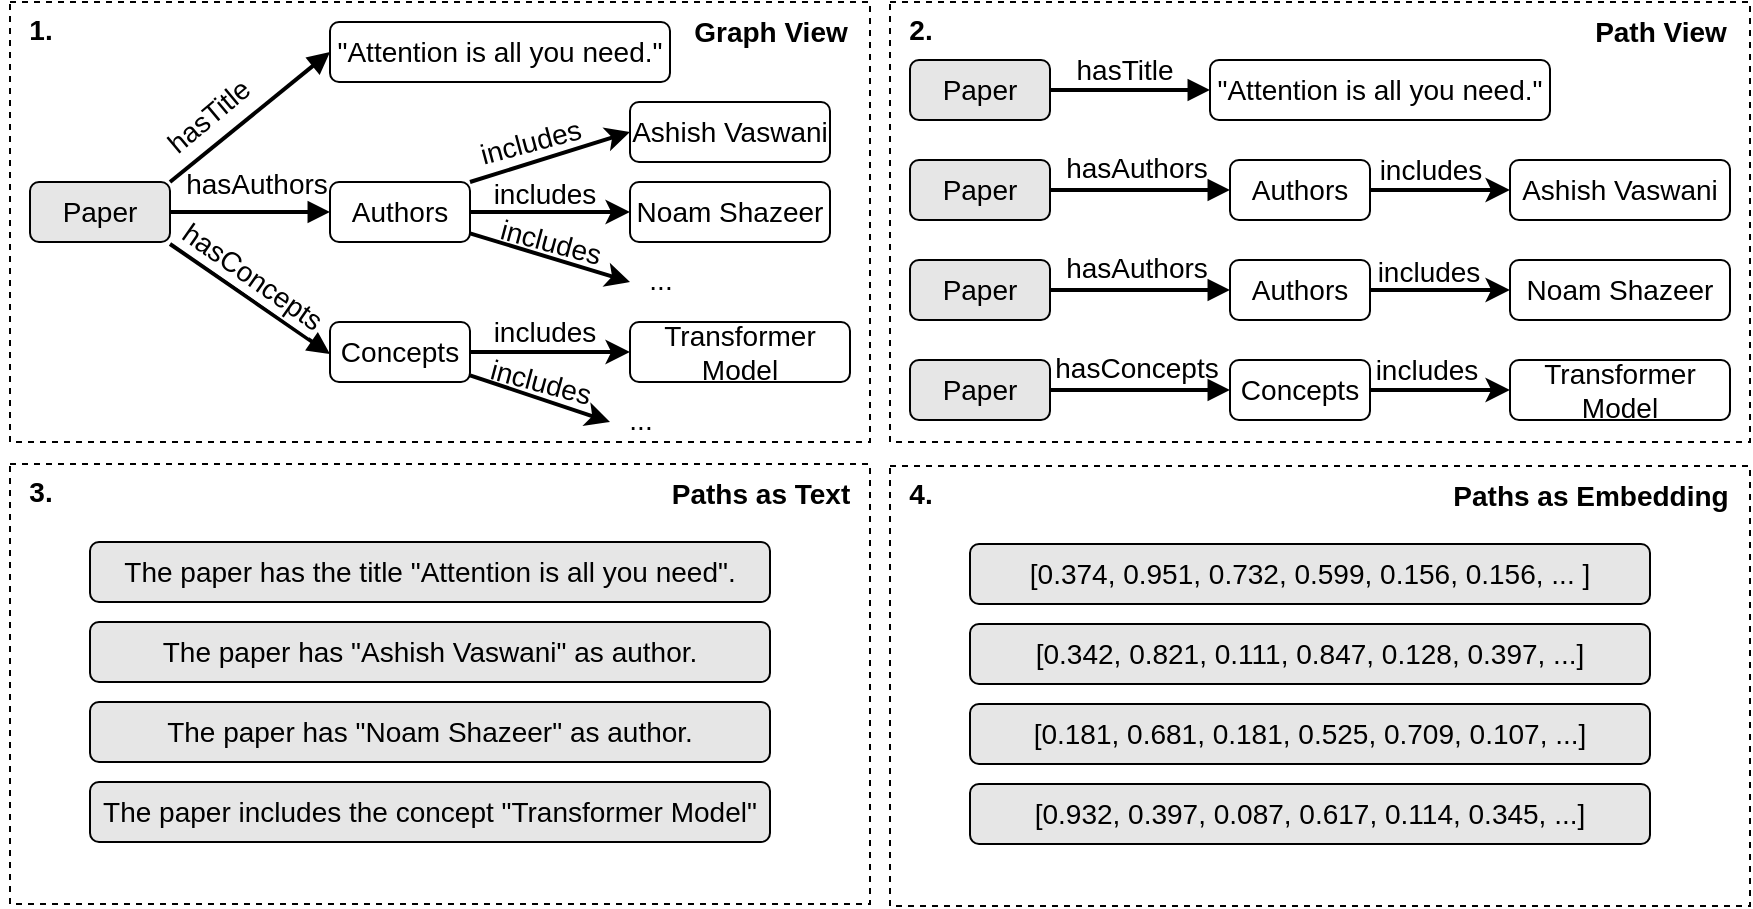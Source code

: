 <mxfile version="26.2.2" pages="12">
  <diagram name="hublink_build_hubs" id="SsQUMqqahoa3QVebGUXo">
    <mxGraphModel dx="2074" dy="1196" grid="1" gridSize="10" guides="1" tooltips="1" connect="1" arrows="1" fold="1" page="1" pageScale="1" pageWidth="1169" pageHeight="827" math="0" shadow="0">
      <root>
        <mxCell id="0" />
        <mxCell id="1" parent="0" />
        <mxCell id="kHswC2dW5BsjYWwDmujy-58" value="" style="rounded=0;whiteSpace=wrap;html=1;fontFamily=Helvetica;fontSize=14;fontColor=default;labelBackgroundColor=default;dashed=1;" parent="1" vertex="1">
          <mxGeometry x="690" y="260" width="430" height="220" as="geometry" />
        </mxCell>
        <mxCell id="kHswC2dW5BsjYWwDmujy-59" value="" style="rounded=0;whiteSpace=wrap;html=1;fontFamily=Helvetica;fontSize=14;fontColor=default;labelBackgroundColor=default;dashed=1;" parent="1" vertex="1">
          <mxGeometry x="250" y="260" width="430" height="220" as="geometry" />
        </mxCell>
        <mxCell id="kHswC2dW5BsjYWwDmujy-8" style="rounded=0;orthogonalLoop=1;jettySize=auto;html=1;strokeWidth=2;entryX=0;entryY=0.5;entryDx=0;entryDy=0;exitX=1;exitY=0;exitDx=0;exitDy=0;endArrow=block;endFill=1;fontSize=14;" parent="1" source="kHswC2dW5BsjYWwDmujy-1" target="kHswC2dW5BsjYWwDmujy-2" edge="1">
          <mxGeometry relative="1" as="geometry" />
        </mxCell>
        <mxCell id="kHswC2dW5BsjYWwDmujy-13" value="hasTitle" style="edgeLabel;html=1;align=center;verticalAlign=middle;resizable=0;points=[];fontFamily=Helvetica;fontSize=14;fontColor=default;labelBackgroundColor=default;rotation=-40;" parent="kHswC2dW5BsjYWwDmujy-8" vertex="1" connectable="0">
          <mxGeometry x="-0.051" relative="1" as="geometry">
            <mxPoint x="-19" y="-2" as="offset" />
          </mxGeometry>
        </mxCell>
        <mxCell id="kHswC2dW5BsjYWwDmujy-10" style="edgeStyle=none;shape=connector;rounded=0;orthogonalLoop=1;jettySize=auto;html=1;strokeColor=default;strokeWidth=2;align=center;verticalAlign=middle;fontFamily=Helvetica;fontSize=14;fontColor=default;labelBackgroundColor=default;endArrow=block;endFill=1;exitX=1;exitY=0.5;exitDx=0;exitDy=0;" parent="1" source="kHswC2dW5BsjYWwDmujy-1" target="kHswC2dW5BsjYWwDmujy-3" edge="1">
          <mxGeometry relative="1" as="geometry" />
        </mxCell>
        <mxCell id="kHswC2dW5BsjYWwDmujy-12" value="hasAuthors" style="edgeLabel;html=1;align=center;verticalAlign=middle;resizable=0;points=[];fontFamily=Helvetica;fontSize=14;fontColor=default;labelBackgroundColor=none;" parent="kHswC2dW5BsjYWwDmujy-10" vertex="1" connectable="0">
          <mxGeometry x="0.024" y="-2" relative="1" as="geometry">
            <mxPoint x="2" y="-16" as="offset" />
          </mxGeometry>
        </mxCell>
        <mxCell id="kHswC2dW5BsjYWwDmujy-11" value="" style="edgeStyle=none;shape=connector;rounded=0;orthogonalLoop=1;jettySize=auto;html=1;entryX=0;entryY=0.5;entryDx=0;entryDy=0;strokeColor=default;strokeWidth=2;align=center;verticalAlign=middle;fontFamily=Helvetica;fontSize=14;fontColor=default;labelBackgroundColor=default;endArrow=block;exitX=1;exitY=1;exitDx=0;exitDy=0;endFill=1;" parent="1" edge="1">
          <mxGeometry x="0.75" y="35" relative="1" as="geometry">
            <mxPoint x="330" y="381.0" as="sourcePoint" />
            <mxPoint x="410" y="436.0" as="targetPoint" />
            <mxPoint as="offset" />
          </mxGeometry>
        </mxCell>
        <mxCell id="kHswC2dW5BsjYWwDmujy-14" value="hasConcepts" style="edgeLabel;html=1;align=center;verticalAlign=middle;resizable=0;points=[];fontFamily=Helvetica;fontSize=14;fontColor=default;labelBackgroundColor=default;rotation=35;" parent="kHswC2dW5BsjYWwDmujy-11" vertex="1" connectable="0">
          <mxGeometry x="-0.215" y="1" relative="1" as="geometry">
            <mxPoint x="9" y="-5" as="offset" />
          </mxGeometry>
        </mxCell>
        <mxCell id="kHswC2dW5BsjYWwDmujy-1" value="Paper" style="rounded=1;whiteSpace=wrap;html=1;fillColor=#E6E6E6;fontSize=14;" parent="1" vertex="1">
          <mxGeometry x="260" y="350" width="70" height="30" as="geometry" />
        </mxCell>
        <mxCell id="kHswC2dW5BsjYWwDmujy-2" value="&quot;Attention is all you need.&quot;" style="rounded=1;whiteSpace=wrap;html=1;fontSize=14;" parent="1" vertex="1">
          <mxGeometry x="410" y="270" width="170" height="30" as="geometry" />
        </mxCell>
        <mxCell id="kHswC2dW5BsjYWwDmujy-18" style="edgeStyle=none;shape=connector;rounded=0;orthogonalLoop=1;jettySize=auto;html=1;strokeColor=default;strokeWidth=2;align=center;verticalAlign=middle;fontFamily=Helvetica;fontSize=14;fontColor=default;labelBackgroundColor=default;endArrow=classic;" parent="1" source="kHswC2dW5BsjYWwDmujy-3" target="kHswC2dW5BsjYWwDmujy-6" edge="1">
          <mxGeometry relative="1" as="geometry" />
        </mxCell>
        <mxCell id="kHswC2dW5BsjYWwDmujy-19" style="edgeStyle=none;shape=connector;rounded=0;orthogonalLoop=1;jettySize=auto;html=1;entryX=0;entryY=0.5;entryDx=0;entryDy=0;strokeColor=default;strokeWidth=2;align=center;verticalAlign=middle;fontFamily=Helvetica;fontSize=14;fontColor=default;labelBackgroundColor=default;endArrow=classic;exitX=1;exitY=0;exitDx=0;exitDy=0;" parent="1" source="kHswC2dW5BsjYWwDmujy-3" target="kHswC2dW5BsjYWwDmujy-5" edge="1">
          <mxGeometry relative="1" as="geometry" />
        </mxCell>
        <mxCell id="kHswC2dW5BsjYWwDmujy-22" value="includes" style="edgeLabel;html=1;align=center;verticalAlign=middle;resizable=0;points=[];fontFamily=Helvetica;fontSize=14;fontColor=default;labelBackgroundColor=none;rotation=-15;" parent="kHswC2dW5BsjYWwDmujy-19" vertex="1" connectable="0">
          <mxGeometry x="-0.455" relative="1" as="geometry">
            <mxPoint x="8" y="-13" as="offset" />
          </mxGeometry>
        </mxCell>
        <mxCell id="kHswC2dW5BsjYWwDmujy-23" value="includes" style="edgeLabel;html=1;align=center;verticalAlign=middle;resizable=0;points=[];fontFamily=Helvetica;fontSize=14;fontColor=default;labelBackgroundColor=none;rotation=15;" parent="kHswC2dW5BsjYWwDmujy-19" vertex="1" connectable="0">
          <mxGeometry x="-0.455" relative="1" as="geometry">
            <mxPoint x="18" y="37" as="offset" />
          </mxGeometry>
        </mxCell>
        <mxCell id="kHswC2dW5BsjYWwDmujy-24" value="includes" style="edgeLabel;html=1;align=center;verticalAlign=middle;resizable=0;points=[];fontFamily=Helvetica;fontSize=14;fontColor=default;labelBackgroundColor=none;rotation=0;" parent="kHswC2dW5BsjYWwDmujy-19" vertex="1" connectable="0">
          <mxGeometry x="-0.455" relative="1" as="geometry">
            <mxPoint x="15" y="13" as="offset" />
          </mxGeometry>
        </mxCell>
        <mxCell id="kHswC2dW5BsjYWwDmujy-47" value="includes" style="edgeLabel;html=1;align=center;verticalAlign=middle;resizable=0;points=[];fontFamily=Helvetica;fontSize=14;fontColor=default;labelBackgroundColor=none;rotation=0;" parent="kHswC2dW5BsjYWwDmujy-19" vertex="1" connectable="0">
          <mxGeometry x="-0.455" relative="1" as="geometry">
            <mxPoint x="457" y="52" as="offset" />
          </mxGeometry>
        </mxCell>
        <mxCell id="kHswC2dW5BsjYWwDmujy-20" style="edgeStyle=none;shape=connector;rounded=0;orthogonalLoop=1;jettySize=auto;html=1;strokeColor=default;strokeWidth=2;align=center;verticalAlign=middle;fontFamily=Helvetica;fontSize=14;fontColor=default;labelBackgroundColor=default;endArrow=classic;" parent="1" source="kHswC2dW5BsjYWwDmujy-3" edge="1">
          <mxGeometry relative="1" as="geometry">
            <mxPoint x="560" y="400" as="targetPoint" />
          </mxGeometry>
        </mxCell>
        <mxCell id="kHswC2dW5BsjYWwDmujy-3" value="Authors" style="rounded=1;whiteSpace=wrap;html=1;fontSize=14;" parent="1" vertex="1">
          <mxGeometry x="410" y="350" width="70" height="30" as="geometry" />
        </mxCell>
        <mxCell id="kHswC2dW5BsjYWwDmujy-16" style="edgeStyle=none;shape=connector;rounded=0;orthogonalLoop=1;jettySize=auto;html=1;strokeColor=default;strokeWidth=2;align=center;verticalAlign=middle;fontFamily=Helvetica;fontSize=14;fontColor=default;labelBackgroundColor=default;endArrow=classic;" parent="1" source="kHswC2dW5BsjYWwDmujy-4" target="kHswC2dW5BsjYWwDmujy-7" edge="1">
          <mxGeometry relative="1" as="geometry" />
        </mxCell>
        <mxCell id="kHswC2dW5BsjYWwDmujy-17" value="includes" style="edgeLabel;html=1;align=center;verticalAlign=middle;resizable=0;points=[];fontFamily=Helvetica;fontSize=14;fontColor=default;labelBackgroundColor=default;" parent="kHswC2dW5BsjYWwDmujy-16" vertex="1" connectable="0">
          <mxGeometry x="-0.254" y="1" relative="1" as="geometry">
            <mxPoint x="7" y="-9" as="offset" />
          </mxGeometry>
        </mxCell>
        <mxCell id="kHswC2dW5BsjYWwDmujy-27" value="includes" style="edgeLabel;html=1;align=center;verticalAlign=middle;resizable=0;points=[];fontFamily=Helvetica;fontSize=14;fontColor=default;labelBackgroundColor=none;rotation=15;" parent="kHswC2dW5BsjYWwDmujy-16" vertex="1" connectable="0">
          <mxGeometry x="-0.254" y="1" relative="1" as="geometry">
            <mxPoint x="5" y="16" as="offset" />
          </mxGeometry>
        </mxCell>
        <mxCell id="kHswC2dW5BsjYWwDmujy-25" style="edgeStyle=none;shape=connector;rounded=0;orthogonalLoop=1;jettySize=auto;html=1;strokeColor=default;strokeWidth=2;align=center;verticalAlign=middle;fontFamily=Helvetica;fontSize=14;fontColor=default;labelBackgroundColor=default;endArrow=classic;" parent="1" source="kHswC2dW5BsjYWwDmujy-4" edge="1">
          <mxGeometry relative="1" as="geometry">
            <mxPoint x="550" y="470" as="targetPoint" />
          </mxGeometry>
        </mxCell>
        <mxCell id="kHswC2dW5BsjYWwDmujy-4" value="Concepts" style="rounded=1;whiteSpace=wrap;html=1;fontSize=14;" parent="1" vertex="1">
          <mxGeometry x="410" y="420" width="70" height="30" as="geometry" />
        </mxCell>
        <mxCell id="kHswC2dW5BsjYWwDmujy-5" value="Ashish Vaswani" style="rounded=1;whiteSpace=wrap;html=1;fontSize=14;" parent="1" vertex="1">
          <mxGeometry x="560" y="310" width="100" height="30" as="geometry" />
        </mxCell>
        <mxCell id="kHswC2dW5BsjYWwDmujy-6" value="Noam Shazeer" style="rounded=1;whiteSpace=wrap;html=1;fontSize=14;" parent="1" vertex="1">
          <mxGeometry x="560" y="350" width="100" height="30" as="geometry" />
        </mxCell>
        <mxCell id="kHswC2dW5BsjYWwDmujy-7" value="Transformer Model" style="rounded=1;whiteSpace=wrap;html=1;fontSize=14;" parent="1" vertex="1">
          <mxGeometry x="560" y="420" width="110" height="30" as="geometry" />
        </mxCell>
        <mxCell id="kHswC2dW5BsjYWwDmujy-21" value="..." style="text;html=1;align=center;verticalAlign=middle;resizable=0;points=[];autosize=1;strokeColor=none;fillColor=none;fontFamily=Helvetica;fontSize=14;fontColor=default;labelBackgroundColor=default;" parent="1" vertex="1">
          <mxGeometry x="555" y="384" width="40" height="30" as="geometry" />
        </mxCell>
        <mxCell id="kHswC2dW5BsjYWwDmujy-26" value="..." style="text;html=1;align=center;verticalAlign=middle;resizable=0;points=[];autosize=1;strokeColor=none;fillColor=none;fontFamily=Helvetica;fontSize=14;fontColor=default;labelBackgroundColor=default;" parent="1" vertex="1">
          <mxGeometry x="545" y="454" width="40" height="30" as="geometry" />
        </mxCell>
        <mxCell id="kHswC2dW5BsjYWwDmujy-28" value="Paper" style="rounded=1;whiteSpace=wrap;html=1;fillColor=#E6E6E6;fontSize=14;" parent="1" vertex="1">
          <mxGeometry x="700" y="289" width="70" height="30" as="geometry" />
        </mxCell>
        <mxCell id="kHswC2dW5BsjYWwDmujy-29" style="rounded=0;orthogonalLoop=1;jettySize=auto;html=1;strokeWidth=2;entryX=0;entryY=0.5;entryDx=0;entryDy=0;endArrow=block;endFill=1;fontSize=14;" parent="1" source="kHswC2dW5BsjYWwDmujy-28" target="kHswC2dW5BsjYWwDmujy-31" edge="1">
          <mxGeometry relative="1" as="geometry" />
        </mxCell>
        <mxCell id="kHswC2dW5BsjYWwDmujy-41" value="hasTitle" style="edgeLabel;html=1;align=center;verticalAlign=middle;resizable=0;points=[];fontFamily=Helvetica;fontSize=14;fontColor=default;labelBackgroundColor=default;" parent="kHswC2dW5BsjYWwDmujy-29" vertex="1" connectable="0">
          <mxGeometry x="-0.025" y="1" relative="1" as="geometry">
            <mxPoint x="-2" y="-9" as="offset" />
          </mxGeometry>
        </mxCell>
        <mxCell id="kHswC2dW5BsjYWwDmujy-31" value="&quot;Attention is all you need.&quot;" style="rounded=1;whiteSpace=wrap;html=1;fontSize=14;" parent="1" vertex="1">
          <mxGeometry x="850" y="289" width="170" height="30" as="geometry" />
        </mxCell>
        <mxCell id="kHswC2dW5BsjYWwDmujy-32" value="Paper" style="rounded=1;whiteSpace=wrap;html=1;fillColor=#E6E6E6;fontSize=14;" parent="1" vertex="1">
          <mxGeometry x="700" y="339" width="70" height="30" as="geometry" />
        </mxCell>
        <mxCell id="kHswC2dW5BsjYWwDmujy-33" style="edgeStyle=none;shape=connector;rounded=0;orthogonalLoop=1;jettySize=auto;html=1;strokeColor=default;strokeWidth=2;align=center;verticalAlign=middle;fontFamily=Helvetica;fontSize=14;fontColor=default;labelBackgroundColor=default;endArrow=block;endFill=1;exitX=1;exitY=0.5;exitDx=0;exitDy=0;" parent="1" source="kHswC2dW5BsjYWwDmujy-32" target="kHswC2dW5BsjYWwDmujy-35" edge="1">
          <mxGeometry relative="1" as="geometry" />
        </mxCell>
        <mxCell id="kHswC2dW5BsjYWwDmujy-34" value="hasAuthors" style="edgeLabel;html=1;align=center;verticalAlign=middle;resizable=0;points=[];fontFamily=Helvetica;fontSize=14;fontColor=default;labelBackgroundColor=none;" parent="kHswC2dW5BsjYWwDmujy-33" vertex="1" connectable="0">
          <mxGeometry x="0.024" y="-2" relative="1" as="geometry">
            <mxPoint x="-3" y="-13" as="offset" />
          </mxGeometry>
        </mxCell>
        <mxCell id="kHswC2dW5BsjYWwDmujy-35" value="Authors" style="rounded=1;whiteSpace=wrap;html=1;fontSize=14;" parent="1" vertex="1">
          <mxGeometry x="860" y="339" width="70" height="30" as="geometry" />
        </mxCell>
        <mxCell id="kHswC2dW5BsjYWwDmujy-36" style="edgeStyle=none;shape=connector;rounded=0;orthogonalLoop=1;jettySize=auto;html=1;entryX=0;entryY=0.5;entryDx=0;entryDy=0;strokeColor=default;strokeWidth=2;align=center;verticalAlign=middle;fontFamily=Helvetica;fontSize=14;fontColor=default;labelBackgroundColor=default;endArrow=classic;exitX=1;exitY=0.5;exitDx=0;exitDy=0;" parent="1" source="kHswC2dW5BsjYWwDmujy-35" target="kHswC2dW5BsjYWwDmujy-40" edge="1">
          <mxGeometry relative="1" as="geometry" />
        </mxCell>
        <mxCell id="kHswC2dW5BsjYWwDmujy-37" value="includes" style="edgeLabel;html=1;align=center;verticalAlign=middle;resizable=0;points=[];fontFamily=Helvetica;fontSize=14;fontColor=default;labelBackgroundColor=none;rotation=0;" parent="kHswC2dW5BsjYWwDmujy-36" vertex="1" connectable="0">
          <mxGeometry x="-0.455" relative="1" as="geometry">
            <mxPoint x="11" y="-10" as="offset" />
          </mxGeometry>
        </mxCell>
        <mxCell id="kHswC2dW5BsjYWwDmujy-40" value="Ashish Vaswani" style="rounded=1;whiteSpace=wrap;html=1;fontSize=14;" parent="1" vertex="1">
          <mxGeometry x="1000" y="339" width="110" height="30" as="geometry" />
        </mxCell>
        <mxCell id="kHswC2dW5BsjYWwDmujy-42" value="Paper" style="rounded=1;whiteSpace=wrap;html=1;fillColor=#E6E6E6;fontSize=14;" parent="1" vertex="1">
          <mxGeometry x="700" y="389" width="70" height="30" as="geometry" />
        </mxCell>
        <mxCell id="kHswC2dW5BsjYWwDmujy-43" style="edgeStyle=none;shape=connector;rounded=0;orthogonalLoop=1;jettySize=auto;html=1;strokeColor=default;strokeWidth=2;align=center;verticalAlign=middle;fontFamily=Helvetica;fontSize=14;fontColor=default;labelBackgroundColor=default;endArrow=block;endFill=1;exitX=1;exitY=0.5;exitDx=0;exitDy=0;" parent="1" source="kHswC2dW5BsjYWwDmujy-42" target="kHswC2dW5BsjYWwDmujy-45" edge="1">
          <mxGeometry relative="1" as="geometry" />
        </mxCell>
        <mxCell id="kHswC2dW5BsjYWwDmujy-44" value="hasAuthors" style="edgeLabel;html=1;align=center;verticalAlign=middle;resizable=0;points=[];fontFamily=Helvetica;fontSize=14;fontColor=default;labelBackgroundColor=none;" parent="kHswC2dW5BsjYWwDmujy-43" vertex="1" connectable="0">
          <mxGeometry x="0.024" y="-2" relative="1" as="geometry">
            <mxPoint x="-3" y="-13" as="offset" />
          </mxGeometry>
        </mxCell>
        <mxCell id="kHswC2dW5BsjYWwDmujy-45" value="Authors" style="rounded=1;whiteSpace=wrap;html=1;fontSize=14;" parent="1" vertex="1">
          <mxGeometry x="860" y="389" width="70" height="30" as="geometry" />
        </mxCell>
        <mxCell id="kHswC2dW5BsjYWwDmujy-46" style="edgeStyle=none;shape=connector;rounded=0;orthogonalLoop=1;jettySize=auto;html=1;strokeColor=default;strokeWidth=2;align=center;verticalAlign=middle;fontFamily=Helvetica;fontSize=14;fontColor=default;labelBackgroundColor=default;endArrow=classic;" parent="1" source="kHswC2dW5BsjYWwDmujy-45" target="kHswC2dW5BsjYWwDmujy-48" edge="1">
          <mxGeometry relative="1" as="geometry" />
        </mxCell>
        <mxCell id="kHswC2dW5BsjYWwDmujy-48" value="Noam Shazeer" style="rounded=1;whiteSpace=wrap;html=1;fontSize=14;" parent="1" vertex="1">
          <mxGeometry x="1000" y="389" width="110" height="30" as="geometry" />
        </mxCell>
        <mxCell id="kHswC2dW5BsjYWwDmujy-49" value="Paper" style="rounded=1;whiteSpace=wrap;html=1;fillColor=#E6E6E6;fontSize=14;" parent="1" vertex="1">
          <mxGeometry x="700" y="439" width="70" height="30" as="geometry" />
        </mxCell>
        <mxCell id="kHswC2dW5BsjYWwDmujy-52" value="Concepts" style="rounded=1;whiteSpace=wrap;html=1;fontSize=14;" parent="1" vertex="1">
          <mxGeometry x="860" y="439" width="70" height="30" as="geometry" />
        </mxCell>
        <mxCell id="kHswC2dW5BsjYWwDmujy-53" style="edgeStyle=none;shape=connector;rounded=0;orthogonalLoop=1;jettySize=auto;html=1;strokeColor=default;strokeWidth=2;align=center;verticalAlign=middle;fontFamily=Helvetica;fontSize=14;fontColor=default;labelBackgroundColor=default;endArrow=classic;" parent="1" source="kHswC2dW5BsjYWwDmujy-52" target="kHswC2dW5BsjYWwDmujy-56" edge="1">
          <mxGeometry relative="1" as="geometry" />
        </mxCell>
        <mxCell id="kHswC2dW5BsjYWwDmujy-54" value="includes" style="edgeLabel;html=1;align=center;verticalAlign=middle;resizable=0;points=[];fontFamily=Helvetica;fontSize=14;fontColor=default;labelBackgroundColor=none;" parent="kHswC2dW5BsjYWwDmujy-53" vertex="1" connectable="0">
          <mxGeometry x="-0.254" y="1" relative="1" as="geometry">
            <mxPoint x="2" y="-9" as="offset" />
          </mxGeometry>
        </mxCell>
        <mxCell id="kHswC2dW5BsjYWwDmujy-56" value="Transformer Model" style="rounded=1;whiteSpace=wrap;html=1;fontSize=14;" parent="1" vertex="1">
          <mxGeometry x="1000" y="439" width="110" height="30" as="geometry" />
        </mxCell>
        <mxCell id="kHswC2dW5BsjYWwDmujy-50" value="" style="edgeStyle=none;shape=connector;rounded=0;orthogonalLoop=1;jettySize=auto;html=1;strokeColor=default;strokeWidth=2;align=center;verticalAlign=middle;fontFamily=Helvetica;fontSize=14;fontColor=default;labelBackgroundColor=default;endArrow=block;endFill=1;" parent="1" source="kHswC2dW5BsjYWwDmujy-49" target="kHswC2dW5BsjYWwDmujy-52" edge="1">
          <mxGeometry x="0.75" y="35" relative="1" as="geometry">
            <mxPoint x="770" y="470.0" as="sourcePoint" />
            <mxPoint x="850" y="525.0" as="targetPoint" />
            <mxPoint as="offset" />
          </mxGeometry>
        </mxCell>
        <mxCell id="kHswC2dW5BsjYWwDmujy-51" value="hasConcepts" style="edgeLabel;html=1;align=center;verticalAlign=middle;resizable=0;points=[];fontFamily=Helvetica;fontSize=14;fontColor=default;labelBackgroundColor=none;rotation=0;" parent="kHswC2dW5BsjYWwDmujy-50" vertex="1" connectable="0">
          <mxGeometry x="-0.215" y="1" relative="1" as="geometry">
            <mxPoint x="7" y="-10" as="offset" />
          </mxGeometry>
        </mxCell>
        <mxCell id="kHswC2dW5BsjYWwDmujy-60" value="&lt;b style=&quot;font-size: 14px;&quot;&gt;Graph View&lt;/b&gt;" style="text;html=1;align=center;verticalAlign=middle;resizable=0;points=[];autosize=1;strokeColor=none;fillColor=none;fontFamily=Helvetica;fontSize=14;fontColor=default;labelBackgroundColor=default;" parent="1" vertex="1">
          <mxGeometry x="580" y="260" width="100" height="30" as="geometry" />
        </mxCell>
        <mxCell id="kHswC2dW5BsjYWwDmujy-61" value="&lt;b style=&quot;font-size: 14px;&quot;&gt;Path View&lt;/b&gt;" style="text;html=1;align=center;verticalAlign=middle;resizable=0;points=[];autosize=1;strokeColor=none;fillColor=none;fontFamily=Helvetica;fontSize=14;fontColor=default;labelBackgroundColor=default;" parent="1" vertex="1">
          <mxGeometry x="1030" y="260" width="90" height="30" as="geometry" />
        </mxCell>
        <mxCell id="kHswC2dW5BsjYWwDmujy-63" value="2." style="text;html=1;align=center;verticalAlign=middle;resizable=0;points=[];autosize=1;strokeColor=none;fillColor=none;fontFamily=Helvetica;fontSize=14;fontColor=default;labelBackgroundColor=default;fontStyle=1" parent="1" vertex="1">
          <mxGeometry x="685" y="259" width="40" height="30" as="geometry" />
        </mxCell>
        <mxCell id="kHswC2dW5BsjYWwDmujy-64" value="1." style="text;html=1;align=center;verticalAlign=middle;resizable=0;points=[];autosize=1;strokeColor=none;fillColor=none;fontFamily=Helvetica;fontSize=14;fontColor=default;labelBackgroundColor=default;fontStyle=1" parent="1" vertex="1">
          <mxGeometry x="245" y="259" width="40" height="30" as="geometry" />
        </mxCell>
        <mxCell id="kHswC2dW5BsjYWwDmujy-65" value="" style="rounded=0;whiteSpace=wrap;html=1;fontFamily=Helvetica;fontSize=14;fontColor=default;labelBackgroundColor=default;dashed=1;" parent="1" vertex="1">
          <mxGeometry x="250" y="491" width="430" height="220" as="geometry" />
        </mxCell>
        <mxCell id="kHswC2dW5BsjYWwDmujy-91" value="&lt;b style=&quot;font-size: 14px;&quot;&gt;Paths as Text&lt;/b&gt;" style="text;html=1;align=center;verticalAlign=middle;resizable=0;points=[];autosize=1;strokeColor=none;fillColor=none;fontFamily=Helvetica;fontSize=14;fontColor=default;labelBackgroundColor=default;" parent="1" vertex="1">
          <mxGeometry x="570" y="491" width="110" height="30" as="geometry" />
        </mxCell>
        <mxCell id="kHswC2dW5BsjYWwDmujy-92" value="3." style="text;html=1;align=center;verticalAlign=middle;resizable=0;points=[];autosize=1;strokeColor=none;fillColor=none;fontFamily=Helvetica;fontSize=14;fontColor=default;labelBackgroundColor=default;fontStyle=1" parent="1" vertex="1">
          <mxGeometry x="245" y="490" width="40" height="30" as="geometry" />
        </mxCell>
        <mxCell id="kHswC2dW5BsjYWwDmujy-94" value="&lt;span style=&quot;text-align: left; text-wrap: nowrap; font-size: 14px;&quot;&gt;The paper has the title &quot;Attention is all you need&quot;.&lt;/span&gt;" style="rounded=1;whiteSpace=wrap;html=1;fillColor=#E6E6E6;fontSize=14;fontColor=default;labelBackgroundColor=none;" parent="1" vertex="1">
          <mxGeometry x="290" y="530" width="340" height="30" as="geometry" />
        </mxCell>
        <mxCell id="kHswC2dW5BsjYWwDmujy-95" value="&lt;span style=&quot;text-align: left; text-wrap: nowrap; font-size: 14px;&quot;&gt;The paper has &quot;Ashish Vaswani&quot; as author.&lt;/span&gt;" style="rounded=1;whiteSpace=wrap;html=1;fillColor=#E6E6E6;fontSize=14;fontColor=default;labelBackgroundColor=none;" parent="1" vertex="1">
          <mxGeometry x="290" y="570" width="340" height="30" as="geometry" />
        </mxCell>
        <mxCell id="kHswC2dW5BsjYWwDmujy-96" value="&lt;span style=&quot;text-align: left; text-wrap: nowrap; font-size: 14px;&quot;&gt;The paper has &quot;Noam Shazeer&quot; as author.&lt;/span&gt;" style="rounded=1;whiteSpace=wrap;html=1;fillColor=#E6E6E6;fontSize=14;fontColor=default;labelBackgroundColor=none;" parent="1" vertex="1">
          <mxGeometry x="290" y="610" width="340" height="30" as="geometry" />
        </mxCell>
        <mxCell id="kHswC2dW5BsjYWwDmujy-97" value="&lt;span style=&quot;text-align: left; text-wrap: nowrap; font-size: 14px;&quot;&gt;The paper includes the concept &quot;Transformer Model&quot;&lt;/span&gt;" style="rounded=1;whiteSpace=wrap;html=1;fillColor=#E6E6E6;fontSize=14;fontColor=default;labelBackgroundColor=none;" parent="1" vertex="1">
          <mxGeometry x="290" y="650" width="340" height="30" as="geometry" />
        </mxCell>
        <mxCell id="kHswC2dW5BsjYWwDmujy-98" value="" style="rounded=0;whiteSpace=wrap;html=1;fontFamily=Helvetica;fontSize=14;fontColor=default;labelBackgroundColor=default;dashed=1;" parent="1" vertex="1">
          <mxGeometry x="690" y="492" width="430" height="220" as="geometry" />
        </mxCell>
        <mxCell id="kHswC2dW5BsjYWwDmujy-99" value="&lt;b style=&quot;font-size: 14px;&quot;&gt;Paths as Embedding&lt;/b&gt;" style="text;html=1;align=center;verticalAlign=middle;resizable=0;points=[];autosize=1;strokeColor=none;fillColor=none;fontFamily=Helvetica;fontSize=14;fontColor=default;labelBackgroundColor=default;" parent="1" vertex="1">
          <mxGeometry x="960" y="492" width="160" height="30" as="geometry" />
        </mxCell>
        <mxCell id="kHswC2dW5BsjYWwDmujy-100" value="4." style="text;html=1;align=center;verticalAlign=middle;resizable=0;points=[];autosize=1;strokeColor=none;fillColor=none;fontFamily=Helvetica;fontSize=14;fontColor=default;labelBackgroundColor=default;fontStyle=1" parent="1" vertex="1">
          <mxGeometry x="685" y="491" width="40" height="30" as="geometry" />
        </mxCell>
        <mxCell id="kHswC2dW5BsjYWwDmujy-101" value="[0.374, 0.951, 0.732, 0.599, 0.156, 0.156, ... ]" style="rounded=1;whiteSpace=wrap;html=1;fillColor=#E6E6E6;fontSize=14;fontColor=default;labelBackgroundColor=none;" parent="1" vertex="1">
          <mxGeometry x="730" y="531" width="340" height="30" as="geometry" />
        </mxCell>
        <mxCell id="kHswC2dW5BsjYWwDmujy-102" value="[0.342, 0.821, 0.111, 0.847, 0.128, 0.397, ...]" style="rounded=1;whiteSpace=wrap;html=1;fillColor=#E6E6E6;fontSize=14;fontColor=default;labelBackgroundColor=none;" parent="1" vertex="1">
          <mxGeometry x="730" y="571" width="340" height="30" as="geometry" />
        </mxCell>
        <mxCell id="kHswC2dW5BsjYWwDmujy-103" value="[0.181, 0.681, 0.181, 0.525, 0.709, 0.107, ...]" style="rounded=1;whiteSpace=wrap;html=1;fillColor=#E6E6E6;fontSize=14;fontColor=default;labelBackgroundColor=none;" parent="1" vertex="1">
          <mxGeometry x="730" y="611" width="340" height="30" as="geometry" />
        </mxCell>
        <mxCell id="kHswC2dW5BsjYWwDmujy-104" value="[0.932, 0.397, 0.087, 0.617, 0.114, 0.345, ...]" style="rounded=1;whiteSpace=wrap;html=1;fillColor=#E6E6E6;fontSize=14;fontColor=default;labelBackgroundColor=none;" parent="1" vertex="1">
          <mxGeometry x="730" y="651" width="340" height="30" as="geometry" />
        </mxCell>
      </root>
    </mxGraphModel>
  </diagram>
  <diagram id="Qv3fz_lLjKOrTT2LkW7y" name="Triple_model">
    <mxGraphModel dx="602" dy="445" grid="1" gridSize="10" guides="1" tooltips="1" connect="1" arrows="1" fold="1" page="1" pageScale="1" pageWidth="827" pageHeight="1169" math="0" shadow="0">
      <root>
        <mxCell id="0" />
        <mxCell id="1" parent="0" />
        <mxCell id="9sFhQnI8Ewuo54UFpUBc-1" value="Triple" style="swimlane;fontStyle=1;childLayout=stackLayout;horizontal=1;startSize=30;horizontalStack=0;resizeParent=1;resizeParentMax=0;resizeLast=0;collapsible=1;marginBottom=0;whiteSpace=wrap;html=1;" vertex="1" parent="1">
          <mxGeometry x="180" y="50" width="170" height="124" as="geometry" />
        </mxCell>
        <mxCell id="9sFhQnI8Ewuo54UFpUBc-2" value="+entity_subject: Knowledge" style="text;strokeColor=none;fillColor=none;align=left;verticalAlign=middle;spacingLeft=4;spacingRight=4;overflow=hidden;points=[[0,0.5],[1,0.5]];portConstraint=eastwest;rotatable=0;whiteSpace=wrap;html=1;" vertex="1" parent="9sFhQnI8Ewuo54UFpUBc-1">
          <mxGeometry y="30" width="170" height="30" as="geometry" />
        </mxCell>
        <mxCell id="9sFhQnI8Ewuo54UFpUBc-3" value="+entity_object: Knowledge" style="text;strokeColor=none;fillColor=none;align=left;verticalAlign=middle;spacingLeft=4;spacingRight=4;overflow=hidden;points=[[0,0.5],[1,0.5]];portConstraint=eastwest;rotatable=0;whiteSpace=wrap;html=1;" vertex="1" parent="9sFhQnI8Ewuo54UFpUBc-1">
          <mxGeometry y="60" width="170" height="30" as="geometry" />
        </mxCell>
        <mxCell id="9sFhQnI8Ewuo54UFpUBc-4" value="+predicate: str" style="text;strokeColor=none;fillColor=none;align=left;verticalAlign=middle;spacingLeft=4;spacingRight=4;overflow=hidden;points=[[0,0.5],[1,0.5]];portConstraint=eastwest;rotatable=0;whiteSpace=wrap;html=1;" vertex="1" parent="9sFhQnI8Ewuo54UFpUBc-1">
          <mxGeometry y="90" width="170" height="30" as="geometry" />
        </mxCell>
        <mxCell id="OxM1FNrYM9g99RIOSDZE-1" value="" style="text;strokeColor=default;fillColor=none;align=left;verticalAlign=middle;spacingLeft=4;spacingRight=4;overflow=hidden;points=[[0,0.5],[1,0.5]];portConstraint=eastwest;rotatable=0;whiteSpace=wrap;html=1;" vertex="1" parent="9sFhQnI8Ewuo54UFpUBc-1">
          <mxGeometry y="120" width="170" height="4" as="geometry" />
        </mxCell>
        <mxCell id="9sFhQnI8Ewuo54UFpUBc-14" style="edgeStyle=orthogonalEdgeStyle;shape=connector;rounded=0;orthogonalLoop=1;jettySize=auto;html=1;strokeColor=default;align=center;verticalAlign=middle;fontFamily=Helvetica;fontSize=11;fontColor=default;labelBackgroundColor=default;startArrow=none;startFill=0;startSize=18;endArrow=diamondThin;endFill=0;endSize=18;" edge="1" parent="1" source="9sFhQnI8Ewuo54UFpUBc-5" target="9sFhQnI8Ewuo54UFpUBc-1">
          <mxGeometry relative="1" as="geometry" />
        </mxCell>
        <mxCell id="9sFhQnI8Ewuo54UFpUBc-5" value="Subgraph" style="swimlane;fontStyle=1;childLayout=stackLayout;horizontal=1;startSize=30;horizontalStack=0;resizeParent=1;resizeParentMax=0;resizeLast=0;collapsible=1;marginBottom=0;whiteSpace=wrap;html=1;" vertex="1" parent="1">
          <mxGeometry x="185" y="230" width="160" height="64" as="geometry" />
        </mxCell>
        <mxCell id="9sFhQnI8Ewuo54UFpUBc-8" value="+root: List[Triple]" style="text;strokeColor=none;fillColor=none;align=left;verticalAlign=middle;spacingLeft=4;spacingRight=4;overflow=hidden;points=[[0,0.5],[1,0.5]];portConstraint=eastwest;rotatable=0;whiteSpace=wrap;html=1;" vertex="1" parent="9sFhQnI8Ewuo54UFpUBc-5">
          <mxGeometry y="30" width="160" height="30" as="geometry" />
        </mxCell>
        <mxCell id="OxM1FNrYM9g99RIOSDZE-3" value="" style="text;strokeColor=default;fillColor=none;align=left;verticalAlign=middle;spacingLeft=4;spacingRight=4;overflow=hidden;points=[[0,0.5],[1,0.5]];portConstraint=eastwest;rotatable=0;whiteSpace=wrap;html=1;" vertex="1" parent="9sFhQnI8Ewuo54UFpUBc-5">
          <mxGeometry y="60" width="160" height="4" as="geometry" />
        </mxCell>
        <mxCell id="9sFhQnI8Ewuo54UFpUBc-13" style="edgeStyle=orthogonalEdgeStyle;rounded=0;orthogonalLoop=1;jettySize=auto;html=1;endArrow=none;endFill=0;startArrow=diamondThin;startFill=0;endSize=7;startSize=18;" edge="1" parent="1" source="9sFhQnI8Ewuo54UFpUBc-9" target="9sFhQnI8Ewuo54UFpUBc-1">
          <mxGeometry relative="1" as="geometry" />
        </mxCell>
        <mxCell id="9sFhQnI8Ewuo54UFpUBc-9" value="Knowledge" style="swimlane;fontStyle=1;childLayout=stackLayout;horizontal=1;startSize=30;horizontalStack=0;resizeParent=1;resizeParentMax=0;resizeLast=0;collapsible=1;marginBottom=0;whiteSpace=wrap;html=1;" vertex="1" parent="1">
          <mxGeometry x="420" y="65" width="170" height="94" as="geometry" />
        </mxCell>
        <mxCell id="9sFhQnI8Ewuo54UFpUBc-11" value="+uid: str" style="text;strokeColor=none;fillColor=none;align=left;verticalAlign=middle;spacingLeft=4;spacingRight=4;overflow=hidden;points=[[0,0.5],[1,0.5]];portConstraint=eastwest;rotatable=0;whiteSpace=wrap;html=1;" vertex="1" parent="9sFhQnI8Ewuo54UFpUBc-9">
          <mxGeometry y="30" width="170" height="30" as="geometry" />
        </mxCell>
        <mxCell id="9sFhQnI8Ewuo54UFpUBc-12" value="+text: str" style="text;strokeColor=none;fillColor=none;align=left;verticalAlign=middle;spacingLeft=4;spacingRight=4;overflow=hidden;points=[[0,0.5],[1,0.5]];portConstraint=eastwest;rotatable=0;whiteSpace=wrap;html=1;" vertex="1" parent="9sFhQnI8Ewuo54UFpUBc-9">
          <mxGeometry y="60" width="170" height="30" as="geometry" />
        </mxCell>
        <mxCell id="OxM1FNrYM9g99RIOSDZE-2" value="" style="text;strokeColor=default;fillColor=none;align=left;verticalAlign=middle;spacingLeft=4;spacingRight=4;overflow=hidden;points=[[0,0.5],[1,0.5]];portConstraint=eastwest;rotatable=0;whiteSpace=wrap;html=1;" vertex="1" parent="9sFhQnI8Ewuo54UFpUBc-9">
          <mxGeometry y="90" width="170" height="4" as="geometry" />
        </mxCell>
        <mxCell id="3Cn4XOHRP4wSJ-nnULAO-29" style="edgeStyle=orthogonalEdgeStyle;shape=connector;rounded=0;orthogonalLoop=1;jettySize=auto;html=1;strokeColor=default;align=center;verticalAlign=middle;fontFamily=Helvetica;fontSize=11;fontColor=default;labelBackgroundColor=default;startArrow=none;startFill=0;startSize=18;endArrow=block;endFill=0;endSize=15;" edge="1" parent="1" source="3Cn4XOHRP4wSJ-nnULAO-21">
          <mxGeometry relative="1" as="geometry">
            <mxPoint x="485" y="410" as="targetPoint" />
          </mxGeometry>
        </mxCell>
        <mxCell id="3Cn4XOHRP4wSJ-nnULAO-30" style="edgeStyle=orthogonalEdgeStyle;shape=connector;rounded=0;orthogonalLoop=1;jettySize=auto;html=1;strokeColor=default;align=center;verticalAlign=middle;fontFamily=Helvetica;fontSize=11;fontColor=default;labelBackgroundColor=default;startArrow=none;startFill=0;startSize=18;endArrow=block;endFill=0;endSize=15;" edge="1" parent="1" source="3Cn4XOHRP4wSJ-nnULAO-25">
          <mxGeometry relative="1" as="geometry">
            <mxPoint x="485" y="410" as="targetPoint" />
          </mxGeometry>
        </mxCell>
      </root>
    </mxGraphModel>
  </diagram>
  <diagram id="faFA8C5hfhlIGeyqhHbn" name="Bsp_Config_Model">
    <mxGraphModel dx="675" dy="499" grid="1" gridSize="10" guides="1" tooltips="1" connect="1" arrows="1" fold="1" page="1" pageScale="1" pageWidth="827" pageHeight="1169" math="0" shadow="0">
      <root>
        <mxCell id="0" />
        <mxCell id="1" parent="0" />
        <mxCell id="pFXCTla7iGJGDIJUoT2w-1" value="KnowledgeGraphConfig" style="swimlane;fontStyle=1;childLayout=stackLayout;horizontal=1;startSize=30;horizontalStack=0;resizeParent=1;resizeParentMax=0;resizeLast=0;collapsible=1;marginBottom=0;whiteSpace=wrap;html=1;" vertex="1" parent="1">
          <mxGeometry x="460" y="280" width="210" height="124" as="geometry" />
        </mxCell>
        <mxCell id="pFXCTla7iGJGDIJUoT2w-2" value="+graph_type: str" style="text;strokeColor=none;fillColor=none;align=left;verticalAlign=middle;spacingLeft=4;spacingRight=4;overflow=hidden;points=[[0,0.5],[1,0.5]];portConstraint=eastwest;rotatable=0;whiteSpace=wrap;html=1;" vertex="1" parent="pFXCTla7iGJGDIJUoT2w-1">
          <mxGeometry y="30" width="210" height="30" as="geometry" />
        </mxCell>
        <mxCell id="pFXCTla7iGJGDIJUoT2w-3" value="+dataset_config: DatasetConfig" style="text;strokeColor=none;fillColor=none;align=left;verticalAlign=middle;spacingLeft=4;spacingRight=4;overflow=hidden;points=[[0,0.5],[1,0.5]];portConstraint=eastwest;rotatable=0;whiteSpace=wrap;html=1;" vertex="1" parent="pFXCTla7iGJGDIJUoT2w-1">
          <mxGeometry y="60" width="210" height="30" as="geometry" />
        </mxCell>
        <mxCell id="pFXCTla7iGJGDIJUoT2w-4" value="+extraction_llm: LLMConfig" style="text;strokeColor=none;fillColor=none;align=left;verticalAlign=middle;spacingLeft=4;spacingRight=4;overflow=hidden;points=[[0,0.5],[1,0.5]];portConstraint=eastwest;rotatable=0;whiteSpace=wrap;html=1;" vertex="1" parent="pFXCTla7iGJGDIJUoT2w-1">
          <mxGeometry y="90" width="210" height="30" as="geometry" />
        </mxCell>
        <mxCell id="y32BiwSlMluB7HpIdLh9-1" value="" style="text;strokeColor=default;fillColor=none;align=left;verticalAlign=middle;spacingLeft=4;spacingRight=4;overflow=hidden;points=[[0,0.5],[1,0.5]];portConstraint=eastwest;rotatable=0;whiteSpace=wrap;html=1;" vertex="1" parent="pFXCTla7iGJGDIJUoT2w-1">
          <mxGeometry y="120" width="210" height="4" as="geometry" />
        </mxCell>
        <mxCell id="pFXCTla7iGJGDIJUoT2w-14" style="edgeStyle=orthogonalEdgeStyle;shape=connector;rounded=0;orthogonalLoop=1;jettySize=auto;html=1;strokeColor=default;align=center;verticalAlign=middle;fontFamily=Helvetica;fontSize=11;fontColor=default;labelBackgroundColor=default;startArrow=classic;startFill=1;startSize=10;endArrow=none;endFill=0;endSize=7;" edge="1" parent="1" source="pFXCTla7iGJGDIJUoT2w-6" target="pFXCTla7iGJGDIJUoT2w-1">
          <mxGeometry relative="1" as="geometry" />
        </mxCell>
        <mxCell id="pFXCTla7iGJGDIJUoT2w-6" value="LLMConfig" style="swimlane;fontStyle=1;childLayout=stackLayout;horizontal=1;startSize=30;horizontalStack=0;resizeParent=1;resizeParentMax=0;resizeLast=0;collapsible=1;marginBottom=0;whiteSpace=wrap;html=1;" vertex="1" parent="1">
          <mxGeometry x="790" y="230" width="210" height="94" as="geometry" />
        </mxCell>
        <mxCell id="pFXCTla7iGJGDIJUoT2w-7" value="+endpoint: str" style="text;strokeColor=none;fillColor=none;align=left;verticalAlign=middle;spacingLeft=4;spacingRight=4;overflow=hidden;points=[[0,0.5],[1,0.5]];portConstraint=eastwest;rotatable=0;whiteSpace=wrap;html=1;" vertex="1" parent="pFXCTla7iGJGDIJUoT2w-6">
          <mxGeometry y="30" width="210" height="30" as="geometry" />
        </mxCell>
        <mxCell id="pFXCTla7iGJGDIJUoT2w-10" value="+name_model: str" style="text;strokeColor=none;fillColor=none;align=left;verticalAlign=middle;spacingLeft=4;spacingRight=4;overflow=hidden;points=[[0,0.5],[1,0.5]];portConstraint=eastwest;rotatable=0;whiteSpace=wrap;html=1;" vertex="1" parent="pFXCTla7iGJGDIJUoT2w-6">
          <mxGeometry y="60" width="210" height="30" as="geometry" />
        </mxCell>
        <mxCell id="y32BiwSlMluB7HpIdLh9-2" value="" style="text;strokeColor=default;fillColor=none;align=left;verticalAlign=middle;spacingLeft=4;spacingRight=4;overflow=hidden;points=[[0,0.5],[1,0.5]];portConstraint=eastwest;rotatable=0;whiteSpace=wrap;html=1;" vertex="1" parent="pFXCTla7iGJGDIJUoT2w-6">
          <mxGeometry y="90" width="210" height="4" as="geometry" />
        </mxCell>
        <mxCell id="pFXCTla7iGJGDIJUoT2w-15" style="edgeStyle=orthogonalEdgeStyle;shape=connector;rounded=0;orthogonalLoop=1;jettySize=auto;html=1;strokeColor=default;align=center;verticalAlign=middle;fontFamily=Helvetica;fontSize=11;fontColor=default;labelBackgroundColor=default;startArrow=classic;startFill=1;startSize=10;endArrow=none;endFill=0;endSize=7;" edge="1" parent="1" source="pFXCTla7iGJGDIJUoT2w-11" target="pFXCTla7iGJGDIJUoT2w-1">
          <mxGeometry relative="1" as="geometry" />
        </mxCell>
        <mxCell id="pFXCTla7iGJGDIJUoT2w-11" value="DatasetConfig" style="swimlane;fontStyle=1;childLayout=stackLayout;horizontal=1;startSize=30;horizontalStack=0;resizeParent=1;resizeParentMax=0;resizeLast=0;collapsible=1;marginBottom=0;whiteSpace=wrap;html=1;" vertex="1" parent="1">
          <mxGeometry x="790" y="360" width="210" height="94" as="geometry" />
        </mxCell>
        <mxCell id="pFXCTla7iGJGDIJUoT2w-12" value="+file_name: str" style="text;strokeColor=none;fillColor=none;align=left;verticalAlign=middle;spacingLeft=4;spacingRight=4;overflow=hidden;points=[[0,0.5],[1,0.5]];portConstraint=eastwest;rotatable=0;whiteSpace=wrap;html=1;" vertex="1" parent="pFXCTla7iGJGDIJUoT2w-11">
          <mxGeometry y="30" width="210" height="30" as="geometry" />
        </mxCell>
        <mxCell id="pFXCTla7iGJGDIJUoT2w-13" value="+loader: str" style="text;strokeColor=none;fillColor=none;align=left;verticalAlign=middle;spacingLeft=4;spacingRight=4;overflow=hidden;points=[[0,0.5],[1,0.5]];portConstraint=eastwest;rotatable=0;whiteSpace=wrap;html=1;" vertex="1" parent="pFXCTla7iGJGDIJUoT2w-11">
          <mxGeometry y="60" width="210" height="30" as="geometry" />
        </mxCell>
        <mxCell id="y32BiwSlMluB7HpIdLh9-3" value="" style="text;strokeColor=default;fillColor=none;align=left;verticalAlign=middle;spacingLeft=4;spacingRight=4;overflow=hidden;points=[[0,0.5],[1,0.5]];portConstraint=eastwest;rotatable=0;whiteSpace=wrap;html=1;" vertex="1" parent="pFXCTla7iGJGDIJUoT2w-11">
          <mxGeometry y="90" width="210" height="4" as="geometry" />
        </mxCell>
      </root>
    </mxGraphModel>
  </diagram>
  <diagram id="OmD0kWf7iddfs2g5s5Z1" name="pipeIO_model">
    <mxGraphModel dx="743" dy="549" grid="1" gridSize="10" guides="1" tooltips="1" connect="1" arrows="1" fold="1" page="1" pageScale="1" pageWidth="827" pageHeight="1169" math="0" shadow="0">
      <root>
        <mxCell id="0" />
        <mxCell id="1" parent="0" />
        <mxCell id="QBQWh_P7rkuIWUwKiJ4K-1" value="PipeIO" style="swimlane;fontStyle=1;childLayout=stackLayout;horizontal=1;startSize=30;horizontalStack=0;resizeParent=1;resizeParentMax=0;resizeLast=0;collapsible=1;marginBottom=0;whiteSpace=wrap;html=1;" vertex="1" parent="1">
          <mxGeometry x="140" y="200" width="210" height="184" as="geometry" />
        </mxCell>
        <mxCell id="QBQWh_P7rkuIWUwKiJ4K-2" value="+initial_question: str" style="text;strokeColor=none;fillColor=none;align=left;verticalAlign=middle;spacingLeft=4;spacingRight=4;overflow=hidden;points=[[0,0.5],[1,0.5]];portConstraint=eastwest;rotatable=0;whiteSpace=wrap;html=1;" vertex="1" parent="QBQWh_P7rkuIWUwKiJ4K-1">
          <mxGeometry y="30" width="210" height="30" as="geometry" />
        </mxCell>
        <mxCell id="QBQWh_P7rkuIWUwKiJ4K-3" value="+retrieval_question: str" style="text;strokeColor=none;fillColor=none;align=left;verticalAlign=middle;spacingLeft=4;spacingRight=4;overflow=hidden;points=[[0,0.5],[1,0.5]];portConstraint=eastwest;rotatable=0;whiteSpace=wrap;html=1;" vertex="1" parent="QBQWh_P7rkuIWUwKiJ4K-1">
          <mxGeometry y="60" width="210" height="30" as="geometry" />
        </mxCell>
        <mxCell id="QBQWh_P7rkuIWUwKiJ4K-4" value="+topic_entity: str" style="text;strokeColor=none;fillColor=none;align=left;verticalAlign=middle;spacingLeft=4;spacingRight=4;overflow=hidden;points=[[0,0.5],[1,0.5]];portConstraint=eastwest;rotatable=0;whiteSpace=wrap;html=1;fontStyle=0" vertex="1" parent="QBQWh_P7rkuIWUwKiJ4K-1">
          <mxGeometry y="90" width="210" height="30" as="geometry" />
        </mxCell>
        <mxCell id="QBQWh_P7rkuIWUwKiJ4K-5" value="+retrieved_context: List[Context]" style="text;strokeColor=none;fillColor=none;align=left;verticalAlign=middle;spacingLeft=4;spacingRight=4;overflow=hidden;points=[[0,0.5],[1,0.5]];portConstraint=eastwest;rotatable=0;whiteSpace=wrap;html=1;fontStyle=0" vertex="1" parent="QBQWh_P7rkuIWUwKiJ4K-1">
          <mxGeometry y="120" width="210" height="30" as="geometry" />
        </mxCell>
        <mxCell id="QBQWh_P7rkuIWUwKiJ4K-6" value="+generated_answer: str" style="text;strokeColor=none;fillColor=none;align=left;verticalAlign=middle;spacingLeft=4;spacingRight=4;overflow=hidden;points=[[0,0.5],[1,0.5]];portConstraint=eastwest;rotatable=0;whiteSpace=wrap;html=1;fontStyle=0" vertex="1" parent="QBQWh_P7rkuIWUwKiJ4K-1">
          <mxGeometry y="150" width="210" height="30" as="geometry" />
        </mxCell>
        <mxCell id="MIDqgSnw2Nk2Qk5N1nwk-2" value="&lt;span style=&quot;color: rgba(0, 0, 0, 0); font-family: monospace; font-size: 0px; text-wrap: nowrap;&quot;&gt;%3CmxGraphModel%3E%3Croot%3E%3CmxCell%20id%3D%220%22%2F%3E%3CmxCell%20id%3D%221%22%20parent%3D%220%22%2F%3E%3CmxCell%20id%3D%222%22%20value%3D%22%22%20style%3D%22text%3BstrokeColor%3Ddefault%3BfillColor%3Dnone%3Balign%3Dleft%3BverticalAlign%3Dmiddle%3BspacingLeft%3D4%3BspacingRight%3D4%3Boverflow%3Dhidden%3Bpoints%3D%5B%5B0%2C0.5%5D%2C%5B1%2C0.5%5D%5D%3BportConstraint%3Deastwest%3Brotatable%3D0%3BwhiteSpace%3Dwrap%3Bhtml%3D1%3B%22%20vertex%3D%221%22%20parent%3D%221%22%3E%3CmxGeometry%20x%3D%22530%22%20y%3D%22486%22%20width%3D%22200%22%20height%3D%224%22%20as%3D%22geometry%22%2F%3E%3C%2FmxCell%3E%3C%2Froot%3E%3C%2FmxGraphModel%3E&lt;/span&gt;" style="text;strokeColor=default;fillColor=none;align=left;verticalAlign=middle;spacingLeft=4;spacingRight=4;overflow=hidden;points=[[0,0.5],[1,0.5]];portConstraint=eastwest;rotatable=0;whiteSpace=wrap;html=1;fontStyle=0" vertex="1" parent="QBQWh_P7rkuIWUwKiJ4K-1">
          <mxGeometry y="180" width="210" height="4" as="geometry" />
        </mxCell>
        <mxCell id="QBQWh_P7rkuIWUwKiJ4K-14" style="edgeStyle=orthogonalEdgeStyle;shape=connector;rounded=0;orthogonalLoop=1;jettySize=auto;html=1;strokeColor=default;align=center;verticalAlign=middle;fontFamily=Helvetica;fontSize=11;fontColor=default;labelBackgroundColor=default;startArrow=diamondThin;startFill=0;startSize=18;endArrow=none;endFill=0;endSize=7;" edge="1" parent="1" source="QBQWh_P7rkuIWUwKiJ4K-8" target="QBQWh_P7rkuIWUwKiJ4K-1">
          <mxGeometry relative="1" as="geometry" />
        </mxCell>
        <mxCell id="QBQWh_P7rkuIWUwKiJ4K-8" value="Context" style="swimlane;fontStyle=1;childLayout=stackLayout;horizontal=1;startSize=30;horizontalStack=0;resizeParent=1;resizeParentMax=0;resizeLast=0;collapsible=1;marginBottom=0;whiteSpace=wrap;html=1;" vertex="1" parent="1">
          <mxGeometry x="470" y="215" width="210" height="154" as="geometry" />
        </mxCell>
        <mxCell id="QBQWh_P7rkuIWUwKiJ4K-9" value="+uid: str" style="text;strokeColor=none;fillColor=none;align=left;verticalAlign=middle;spacingLeft=4;spacingRight=4;overflow=hidden;points=[[0,0.5],[1,0.5]];portConstraint=eastwest;rotatable=0;whiteSpace=wrap;html=1;" vertex="1" parent="QBQWh_P7rkuIWUwKiJ4K-8">
          <mxGeometry y="30" width="210" height="30" as="geometry" />
        </mxCell>
        <mxCell id="QBQWh_P7rkuIWUwKiJ4K-10" value="+text: str" style="text;strokeColor=none;fillColor=none;align=left;verticalAlign=middle;spacingLeft=4;spacingRight=4;overflow=hidden;points=[[0,0.5],[1,0.5]];portConstraint=eastwest;rotatable=0;whiteSpace=wrap;html=1;" vertex="1" parent="QBQWh_P7rkuIWUwKiJ4K-8">
          <mxGeometry y="60" width="210" height="30" as="geometry" />
        </mxCell>
        <mxCell id="QBQWh_P7rkuIWUwKiJ4K-11" value="+context_type: str" style="text;strokeColor=none;fillColor=none;align=left;verticalAlign=middle;spacingLeft=4;spacingRight=4;overflow=hidden;points=[[0,0.5],[1,0.5]];portConstraint=eastwest;rotatable=0;whiteSpace=wrap;html=1;fontStyle=0" vertex="1" parent="QBQWh_P7rkuIWUwKiJ4K-8">
          <mxGeometry y="90" width="210" height="30" as="geometry" />
        </mxCell>
        <mxCell id="QBQWh_P7rkuIWUwKiJ4K-12" value="+metadata: Dict" style="text;strokeColor=none;fillColor=none;align=left;verticalAlign=middle;spacingLeft=4;spacingRight=4;overflow=hidden;points=[[0,0.5],[1,0.5]];portConstraint=eastwest;rotatable=0;whiteSpace=wrap;html=1;fontStyle=0" vertex="1" parent="QBQWh_P7rkuIWUwKiJ4K-8">
          <mxGeometry y="120" width="210" height="30" as="geometry" />
        </mxCell>
        <mxCell id="MIDqgSnw2Nk2Qk5N1nwk-5" value="g" style="text;strokeColor=default;fillColor=none;align=left;verticalAlign=middle;spacingLeft=4;spacingRight=4;overflow=hidden;points=[[0,0.5],[1,0.5]];portConstraint=eastwest;rotatable=0;whiteSpace=wrap;html=1;fontStyle=0" vertex="1" parent="QBQWh_P7rkuIWUwKiJ4K-8">
          <mxGeometry y="150" width="210" height="4" as="geometry" />
        </mxCell>
      </root>
    </mxGraphModel>
  </diagram>
  <diagram id="BQsKB1OK1XjhwVe973K4" name="Retriever_UML">
    <mxGraphModel dx="719" dy="531" grid="1" gridSize="10" guides="1" tooltips="1" connect="1" arrows="1" fold="1" page="1" pageScale="1" pageWidth="827" pageHeight="1169" math="0" shadow="0">
      <root>
        <mxCell id="0" />
        <mxCell id="1" parent="0" />
        <mxCell id="IFQRXTF6pKjpVTKa2If2-1" value="Retriever" style="swimlane;fontStyle=1;align=center;verticalAlign=top;childLayout=stackLayout;horizontal=1;startSize=26;horizontalStack=0;resizeParent=1;resizeParentMax=0;resizeLast=0;collapsible=1;marginBottom=0;whiteSpace=wrap;html=1;fontFamily=Helvetica;fontSize=11;fontColor=default;labelBackgroundColor=default;" vertex="1" parent="1">
          <mxGeometry x="150" y="273" width="160" height="60" as="geometry" />
        </mxCell>
        <mxCell id="IFQRXTF6pKjpVTKa2If2-2" value="+ config: RetrievalConfig" style="text;strokeColor=none;fillColor=none;align=left;verticalAlign=top;spacingLeft=4;spacingRight=4;overflow=hidden;rotatable=0;points=[[0,0.5],[1,0.5]];portConstraint=eastwest;whiteSpace=wrap;html=1;fontFamily=Helvetica;fontSize=11;fontColor=default;labelBackgroundColor=default;" vertex="1" parent="IFQRXTF6pKjpVTKa2If2-1">
          <mxGeometry y="26" width="160" height="26" as="geometry" />
        </mxCell>
        <mxCell id="IFQRXTF6pKjpVTKa2If2-3" value="" style="line;strokeWidth=1;fillColor=none;align=left;verticalAlign=middle;spacingTop=-1;spacingLeft=3;spacingRight=3;rotatable=0;labelPosition=right;points=[];portConstraint=eastwest;strokeColor=inherit;fontFamily=Helvetica;fontSize=11;fontColor=default;labelBackgroundColor=default;" vertex="1" parent="IFQRXTF6pKjpVTKa2If2-1">
          <mxGeometry y="52" width="160" height="8" as="geometry" />
        </mxCell>
        <mxCell id="IFQRXTF6pKjpVTKa2If2-18" style="edgeStyle=orthogonalEdgeStyle;shape=connector;rounded=0;orthogonalLoop=1;jettySize=auto;html=1;strokeColor=default;align=center;verticalAlign=middle;fontFamily=Helvetica;fontSize=11;fontColor=default;labelBackgroundColor=default;startArrow=none;startFill=0;startSize=18;endArrow=block;endFill=0;endSize=15;" edge="1" parent="1" source="IFQRXTF6pKjpVTKa2If2-8" target="IFQRXTF6pKjpVTKa2If2-1">
          <mxGeometry relative="1" as="geometry" />
        </mxCell>
        <mxCell id="IFQRXTF6pKjpVTKa2If2-8" value="DocumentRetriever" style="swimlane;fontStyle=1;align=center;verticalAlign=top;childLayout=stackLayout;horizontal=1;startSize=26;horizontalStack=0;resizeParent=1;resizeParentMax=0;resizeLast=0;collapsible=1;marginBottom=0;whiteSpace=wrap;html=1;fontFamily=Helvetica;fontSize=11;fontColor=default;labelBackgroundColor=default;" vertex="1" parent="1">
          <mxGeometry x="360" y="260" width="230" height="86" as="geometry" />
        </mxCell>
        <mxCell id="IFQRXTF6pKjpVTKa2If2-9" value="+ config: DocumentRetrievalConfig" style="text;strokeColor=none;fillColor=none;align=left;verticalAlign=top;spacingLeft=4;spacingRight=4;overflow=hidden;rotatable=0;points=[[0,0.5],[1,0.5]];portConstraint=eastwest;whiteSpace=wrap;html=1;fontFamily=Helvetica;fontSize=11;fontColor=default;labelBackgroundColor=default;" vertex="1" parent="IFQRXTF6pKjpVTKa2If2-8">
          <mxGeometry y="26" width="230" height="26" as="geometry" />
        </mxCell>
        <mxCell id="IFQRXTF6pKjpVTKa2If2-10" value="" style="line;strokeWidth=1;fillColor=none;align=left;verticalAlign=middle;spacingTop=-1;spacingLeft=3;spacingRight=3;rotatable=0;labelPosition=right;points=[];portConstraint=eastwest;strokeColor=inherit;fontFamily=Helvetica;fontSize=11;fontColor=default;labelBackgroundColor=default;" vertex="1" parent="IFQRXTF6pKjpVTKa2If2-8">
          <mxGeometry y="52" width="230" height="8" as="geometry" />
        </mxCell>
        <mxCell id="IFQRXTF6pKjpVTKa2If2-11" value="+ retrieve(query_text: str): RetrievalAnswer" style="text;strokeColor=none;fillColor=none;align=left;verticalAlign=top;spacingLeft=4;spacingRight=4;overflow=hidden;rotatable=0;points=[[0,0.5],[1,0.5]];portConstraint=eastwest;whiteSpace=wrap;html=1;fontFamily=Helvetica;fontSize=11;fontColor=default;labelBackgroundColor=default;" vertex="1" parent="IFQRXTF6pKjpVTKa2If2-8">
          <mxGeometry y="60" width="230" height="26" as="geometry" />
        </mxCell>
        <mxCell id="IFQRXTF6pKjpVTKa2If2-17" style="edgeStyle=orthogonalEdgeStyle;shape=connector;rounded=0;orthogonalLoop=1;jettySize=auto;html=1;strokeColor=default;align=center;verticalAlign=middle;fontFamily=Helvetica;fontSize=11;fontColor=default;labelBackgroundColor=default;startArrow=none;startFill=0;startSize=18;endArrow=block;endFill=0;endSize=15;" edge="1" parent="1" source="IFQRXTF6pKjpVTKa2If2-12" target="IFQRXTF6pKjpVTKa2If2-1">
          <mxGeometry relative="1" as="geometry" />
        </mxCell>
        <mxCell id="IFQRXTF6pKjpVTKa2If2-12" value="KnowledgeGraphRetriever" style="swimlane;fontStyle=1;align=center;verticalAlign=top;childLayout=stackLayout;horizontal=1;startSize=26;horizontalStack=0;resizeParent=1;resizeParentMax=0;resizeLast=0;collapsible=1;marginBottom=0;whiteSpace=wrap;html=1;fontFamily=Helvetica;fontSize=11;fontColor=default;labelBackgroundColor=default;" vertex="1" parent="1">
          <mxGeometry x="150" y="400" width="440" height="112" as="geometry" />
        </mxCell>
        <mxCell id="IFQRXTF6pKjpVTKa2If2-13" value="+ config: KGRetrievalConfig" style="text;strokeColor=none;fillColor=none;align=left;verticalAlign=top;spacingLeft=4;spacingRight=4;overflow=hidden;rotatable=0;points=[[0,0.5],[1,0.5]];portConstraint=eastwest;whiteSpace=wrap;html=1;fontFamily=Helvetica;fontSize=11;fontColor=default;labelBackgroundColor=default;" vertex="1" parent="IFQRXTF6pKjpVTKa2If2-12">
          <mxGeometry y="26" width="440" height="26" as="geometry" />
        </mxCell>
        <mxCell id="IFQRXTF6pKjpVTKa2If2-16" value="+ graph: KnowledgeGraph" style="text;strokeColor=none;fillColor=none;align=left;verticalAlign=top;spacingLeft=4;spacingRight=4;overflow=hidden;rotatable=0;points=[[0,0.5],[1,0.5]];portConstraint=eastwest;whiteSpace=wrap;html=1;fontFamily=Helvetica;fontSize=11;fontColor=default;labelBackgroundColor=default;" vertex="1" parent="IFQRXTF6pKjpVTKa2If2-12">
          <mxGeometry y="52" width="440" height="26" as="geometry" />
        </mxCell>
        <mxCell id="IFQRXTF6pKjpVTKa2If2-14" value="" style="line;strokeWidth=1;fillColor=none;align=left;verticalAlign=middle;spacingTop=-1;spacingLeft=3;spacingRight=3;rotatable=0;labelPosition=right;points=[];portConstraint=eastwest;strokeColor=inherit;fontFamily=Helvetica;fontSize=11;fontColor=default;labelBackgroundColor=default;" vertex="1" parent="IFQRXTF6pKjpVTKa2If2-12">
          <mxGeometry y="78" width="440" height="8" as="geometry" />
        </mxCell>
        <mxCell id="IFQRXTF6pKjpVTKa2If2-15" value="+ retrieve_knowledge(query_text: str, topic_entity_id: Optional[str]): RetrievalAnswer" style="text;strokeColor=none;fillColor=none;align=left;verticalAlign=top;spacingLeft=4;spacingRight=4;overflow=hidden;rotatable=0;points=[[0,0.5],[1,0.5]];portConstraint=eastwest;whiteSpace=wrap;html=1;fontFamily=Helvetica;fontSize=11;fontColor=default;labelBackgroundColor=default;" vertex="1" parent="IFQRXTF6pKjpVTKa2If2-12">
          <mxGeometry y="86" width="440" height="26" as="geometry" />
        </mxCell>
      </root>
    </mxGraphModel>
  </diagram>
  <diagram id="fthctmcoa8T-6QdZ6lNB" name="Knowledge_bases_uml">
    <mxGraphModel dx="1114" dy="823" grid="1" gridSize="10" guides="1" tooltips="1" connect="1" arrows="1" fold="1" page="1" pageScale="1" pageWidth="827" pageHeight="1169" math="0" shadow="0">
      <root>
        <mxCell id="0" />
        <mxCell id="1" parent="0" />
        <mxCell id="0d3neBrvJsVd8v3Xq0YH-1" value="KnowledgeGraph" style="swimlane;fontStyle=1;align=center;verticalAlign=top;childLayout=stackLayout;horizontal=1;startSize=26;horizontalStack=0;resizeParent=1;resizeParentMax=0;resizeLast=0;collapsible=1;marginBottom=0;whiteSpace=wrap;html=1;fontFamily=Helvetica;fontSize=11;fontColor=default;labelBackgroundColor=default;" vertex="1" parent="1">
          <mxGeometry x="150" y="260" width="300" height="216" as="geometry" />
        </mxCell>
        <mxCell id="0d3neBrvJsVd8v3Xq0YH-2" value="+ config: KnowledgeGraphConfig" style="text;strokeColor=none;fillColor=none;align=left;verticalAlign=top;spacingLeft=4;spacingRight=4;overflow=hidden;rotatable=0;points=[[0,0.5],[1,0.5]];portConstraint=eastwest;whiteSpace=wrap;html=1;fontFamily=Helvetica;fontSize=11;fontColor=default;labelBackgroundColor=default;" vertex="1" parent="0d3neBrvJsVd8v3Xq0YH-1">
          <mxGeometry y="26" width="300" height="26" as="geometry" />
        </mxCell>
        <mxCell id="0d3neBrvJsVd8v3Xq0YH-3" value="" style="line;strokeWidth=1;fillColor=none;align=left;verticalAlign=middle;spacingTop=-1;spacingLeft=3;spacingRight=3;rotatable=0;labelPosition=right;points=[];portConstraint=eastwest;strokeColor=inherit;fontFamily=Helvetica;fontSize=11;fontColor=default;labelBackgroundColor=default;" vertex="1" parent="0d3neBrvJsVd8v3Xq0YH-1">
          <mxGeometry y="52" width="300" height="8" as="geometry" />
        </mxCell>
        <mxCell id="0d3neBrvJsVd8v3Xq0YH-4" value="+ run_sparql_query(query: str): DataFrame" style="text;strokeColor=none;fillColor=none;align=left;verticalAlign=top;spacingLeft=4;spacingRight=4;overflow=hidden;rotatable=0;points=[[0,0.5],[1,0.5]];portConstraint=eastwest;whiteSpace=wrap;html=1;fontFamily=Helvetica;fontSize=11;fontColor=default;labelBackgroundColor=default;" vertex="1" parent="0d3neBrvJsVd8v3Xq0YH-1">
          <mxGeometry y="60" width="300" height="26" as="geometry" />
        </mxCell>
        <mxCell id="HbefS0B2jv21h_whs3ZD-1" value="+ get_entities_by_name(name: str): List[Knowledge]" style="text;strokeColor=none;fillColor=none;align=left;verticalAlign=top;spacingLeft=4;spacingRight=4;overflow=hidden;rotatable=0;points=[[0,0.5],[1,0.5]];portConstraint=eastwest;whiteSpace=wrap;html=1;fontFamily=Helvetica;fontSize=11;fontColor=default;labelBackgroundColor=default;" vertex="1" parent="0d3neBrvJsVd8v3Xq0YH-1">
          <mxGeometry y="86" width="300" height="26" as="geometry" />
        </mxCell>
        <mxCell id="HbefS0B2jv21h_whs3ZD-2" value="+ get_name_from_entity_id(entity_id: str): str" style="text;strokeColor=none;fillColor=none;align=left;verticalAlign=top;spacingLeft=4;spacingRight=4;overflow=hidden;rotatable=0;points=[[0,0.5],[1,0.5]];portConstraint=eastwest;whiteSpace=wrap;html=1;fontFamily=Helvetica;fontSize=11;fontColor=default;labelBackgroundColor=default;" vertex="1" parent="0d3neBrvJsVd8v3Xq0YH-1">
          <mxGeometry y="112" width="300" height="26" as="geometry" />
        </mxCell>
        <mxCell id="HbefS0B2jv21h_whs3ZD-3" value="+ get_relations_of_tail_entity(k: Knowledge): List[Triple]" style="text;strokeColor=none;fillColor=none;align=left;verticalAlign=top;spacingLeft=4;spacingRight=4;overflow=hidden;rotatable=0;points=[[0,0.5],[1,0.5]];portConstraint=eastwest;whiteSpace=wrap;html=1;fontFamily=Helvetica;fontSize=11;fontColor=default;labelBackgroundColor=default;" vertex="1" parent="0d3neBrvJsVd8v3Xq0YH-1">
          <mxGeometry y="138" width="300" height="26" as="geometry" />
        </mxCell>
        <mxCell id="HbefS0B2jv21h_whs3ZD-4" value="+ get_relations_of_head_entity(k: Knowledge): List[Triple]" style="text;strokeColor=none;fillColor=none;align=left;verticalAlign=top;spacingLeft=4;spacingRight=4;overflow=hidden;rotatable=0;points=[[0,0.5],[1,0.5]];portConstraint=eastwest;whiteSpace=wrap;html=1;fontFamily=Helvetica;fontSize=11;fontColor=default;labelBackgroundColor=default;" vertex="1" parent="0d3neBrvJsVd8v3Xq0YH-1">
          <mxGeometry y="164" width="300" height="26" as="geometry" />
        </mxCell>
        <mxCell id="HbefS0B2jv21h_whs3ZD-5" value="+ is_valid_id(entity_id: str): bool" style="text;strokeColor=none;fillColor=none;align=left;verticalAlign=top;spacingLeft=4;spacingRight=4;overflow=hidden;rotatable=0;points=[[0,0.5],[1,0.5]];portConstraint=eastwest;whiteSpace=wrap;html=1;fontFamily=Helvetica;fontSize=11;fontColor=default;labelBackgroundColor=default;" vertex="1" parent="0d3neBrvJsVd8v3Xq0YH-1">
          <mxGeometry y="190" width="300" height="26" as="geometry" />
        </mxCell>
        <mxCell id="HbefS0B2jv21h_whs3ZD-24" style="edgeStyle=orthogonalEdgeStyle;shape=connector;rounded=0;orthogonalLoop=1;jettySize=auto;html=1;strokeColor=default;align=center;verticalAlign=middle;fontFamily=Helvetica;fontSize=11;fontColor=default;labelBackgroundColor=default;startArrow=none;startFill=0;startSize=18;endArrow=block;endFill=1;endSize=10;" edge="1" parent="1" source="HbefS0B2jv21h_whs3ZD-6" target="HbefS0B2jv21h_whs3ZD-15">
          <mxGeometry relative="1" as="geometry" />
        </mxCell>
        <mxCell id="HbefS0B2jv21h_whs3ZD-6" value="VectorStoreAdapter" style="swimlane;fontStyle=1;align=center;verticalAlign=top;childLayout=stackLayout;horizontal=1;startSize=26;horizontalStack=0;resizeParent=1;resizeParentMax=0;resizeLast=0;collapsible=1;marginBottom=0;whiteSpace=wrap;html=1;fontFamily=Helvetica;fontSize=11;fontColor=default;labelBackgroundColor=default;" vertex="1" parent="1">
          <mxGeometry x="500" y="390" width="240" height="86" as="geometry" />
        </mxCell>
        <mxCell id="HbefS0B2jv21h_whs3ZD-7" value="+ vector_store: VectorStore" style="text;strokeColor=none;fillColor=none;align=left;verticalAlign=top;spacingLeft=4;spacingRight=4;overflow=hidden;rotatable=0;points=[[0,0.5],[1,0.5]];portConstraint=eastwest;whiteSpace=wrap;html=1;fontFamily=Helvetica;fontSize=11;fontColor=default;labelBackgroundColor=default;" vertex="1" parent="HbefS0B2jv21h_whs3ZD-6">
          <mxGeometry y="26" width="240" height="26" as="geometry" />
        </mxCell>
        <mxCell id="HbefS0B2jv21h_whs3ZD-8" value="" style="line;strokeWidth=1;fillColor=none;align=left;verticalAlign=middle;spacingTop=-1;spacingLeft=3;spacingRight=3;rotatable=0;labelPosition=right;points=[];portConstraint=eastwest;strokeColor=inherit;fontFamily=Helvetica;fontSize=11;fontColor=default;labelBackgroundColor=default;" vertex="1" parent="HbefS0B2jv21h_whs3ZD-6">
          <mxGeometry y="52" width="240" height="8" as="geometry" />
        </mxCell>
        <mxCell id="HbefS0B2jv21h_whs3ZD-9" value="+ query(query: str, n_results: int): List[Context]" style="text;strokeColor=none;fillColor=none;align=left;verticalAlign=top;spacingLeft=4;spacingRight=4;overflow=hidden;rotatable=0;points=[[0,0.5],[1,0.5]];portConstraint=eastwest;whiteSpace=wrap;html=1;fontFamily=Helvetica;fontSize=11;fontColor=default;labelBackgroundColor=default;" vertex="1" parent="HbefS0B2jv21h_whs3ZD-6">
          <mxGeometry y="60" width="240" height="26" as="geometry" />
        </mxCell>
        <mxCell id="HbefS0B2jv21h_whs3ZD-15" value="&lt;div&gt;&lt;span style=&quot;font-weight: normal;&quot;&gt;&amp;lt;&amp;lt; External - LangChain &amp;gt;&amp;gt;&lt;/span&gt;&lt;/div&gt;VectorStore" style="swimlane;fontStyle=1;align=center;verticalAlign=top;childLayout=stackLayout;horizontal=1;startSize=40;horizontalStack=0;resizeParent=1;resizeParentMax=0;resizeLast=0;collapsible=1;marginBottom=0;whiteSpace=wrap;html=1;fontFamily=Helvetica;fontSize=11;fontColor=default;labelBackgroundColor=default;" vertex="1" parent="1">
          <mxGeometry x="525" y="260" width="190" height="74" as="geometry" />
        </mxCell>
        <mxCell id="HbefS0B2jv21h_whs3ZD-23" value="&amp;nbsp;" style="text;strokeColor=none;fillColor=none;align=left;verticalAlign=top;spacingLeft=4;spacingRight=4;overflow=hidden;rotatable=0;points=[[0,0.5],[1,0.5]];portConstraint=eastwest;whiteSpace=wrap;html=1;fontFamily=Helvetica;fontSize=11;fontColor=default;labelBackgroundColor=default;" vertex="1" parent="HbefS0B2jv21h_whs3ZD-15">
          <mxGeometry y="40" width="190" height="26" as="geometry" />
        </mxCell>
        <mxCell id="HbefS0B2jv21h_whs3ZD-17" value="" style="line;strokeWidth=1;fillColor=none;align=left;verticalAlign=middle;spacingTop=-1;spacingLeft=3;spacingRight=3;rotatable=0;labelPosition=right;points=[];portConstraint=eastwest;strokeColor=inherit;fontFamily=Helvetica;fontSize=11;fontColor=default;labelBackgroundColor=default;" vertex="1" parent="HbefS0B2jv21h_whs3ZD-15">
          <mxGeometry y="66" width="190" height="8" as="geometry" />
        </mxCell>
        <mxCell id="eSVoT6u3mZAPyPkNN8cB-16" style="edgeStyle=orthogonalEdgeStyle;shape=connector;rounded=0;orthogonalLoop=1;jettySize=auto;html=1;strokeColor=default;align=center;verticalAlign=middle;fontFamily=Helvetica;fontSize=11;fontColor=default;labelBackgroundColor=default;startArrow=block;startFill=1;startSize=11;endArrow=none;endFill=0;endSize=7;" edge="1" parent="1" source="eSVoT6u3mZAPyPkNN8cB-1" target="0d3neBrvJsVd8v3Xq0YH-1">
          <mxGeometry relative="1" as="geometry">
            <Array as="points">
              <mxPoint x="230" y="510" />
              <mxPoint x="300" y="510" />
            </Array>
          </mxGeometry>
        </mxCell>
        <mxCell id="eSVoT6u3mZAPyPkNN8cB-1" value="Triple" style="swimlane;fontStyle=1;childLayout=stackLayout;horizontal=1;startSize=30;horizontalStack=0;resizeParent=1;resizeParentMax=0;resizeLast=0;collapsible=1;marginBottom=0;whiteSpace=wrap;html=1;" vertex="1" parent="1">
          <mxGeometry x="150" y="550" width="170" height="124" as="geometry" />
        </mxCell>
        <mxCell id="eSVoT6u3mZAPyPkNN8cB-2" value="+entity_subject: Knowledge" style="text;strokeColor=none;fillColor=none;align=left;verticalAlign=middle;spacingLeft=4;spacingRight=4;overflow=hidden;points=[[0,0.5],[1,0.5]];portConstraint=eastwest;rotatable=0;whiteSpace=wrap;html=1;" vertex="1" parent="eSVoT6u3mZAPyPkNN8cB-1">
          <mxGeometry y="30" width="170" height="30" as="geometry" />
        </mxCell>
        <mxCell id="eSVoT6u3mZAPyPkNN8cB-3" value="+entity_object: Knowledge" style="text;strokeColor=none;fillColor=none;align=left;verticalAlign=middle;spacingLeft=4;spacingRight=4;overflow=hidden;points=[[0,0.5],[1,0.5]];portConstraint=eastwest;rotatable=0;whiteSpace=wrap;html=1;" vertex="1" parent="eSVoT6u3mZAPyPkNN8cB-1">
          <mxGeometry y="60" width="170" height="30" as="geometry" />
        </mxCell>
        <mxCell id="eSVoT6u3mZAPyPkNN8cB-4" value="+predicate: str" style="text;strokeColor=none;fillColor=none;align=left;verticalAlign=middle;spacingLeft=4;spacingRight=4;overflow=hidden;points=[[0,0.5],[1,0.5]];portConstraint=eastwest;rotatable=0;whiteSpace=wrap;html=1;" vertex="1" parent="eSVoT6u3mZAPyPkNN8cB-1">
          <mxGeometry y="90" width="170" height="30" as="geometry" />
        </mxCell>
        <mxCell id="eSVoT6u3mZAPyPkNN8cB-5" value="" style="text;strokeColor=default;fillColor=none;align=left;verticalAlign=middle;spacingLeft=4;spacingRight=4;overflow=hidden;points=[[0,0.5],[1,0.5]];portConstraint=eastwest;rotatable=0;whiteSpace=wrap;html=1;" vertex="1" parent="eSVoT6u3mZAPyPkNN8cB-1">
          <mxGeometry y="120" width="170" height="4" as="geometry" />
        </mxCell>
        <mxCell id="eSVoT6u3mZAPyPkNN8cB-10" style="edgeStyle=orthogonalEdgeStyle;rounded=0;orthogonalLoop=1;jettySize=auto;html=1;endArrow=none;endFill=0;startArrow=diamondThin;startFill=0;endSize=7;startSize=18;" edge="1" parent="1" source="eSVoT6u3mZAPyPkNN8cB-11" target="eSVoT6u3mZAPyPkNN8cB-1">
          <mxGeometry relative="1" as="geometry" />
        </mxCell>
        <mxCell id="eSVoT6u3mZAPyPkNN8cB-17" style="edgeStyle=orthogonalEdgeStyle;shape=connector;rounded=0;orthogonalLoop=1;jettySize=auto;html=1;strokeColor=default;align=center;verticalAlign=middle;fontFamily=Helvetica;fontSize=11;fontColor=default;labelBackgroundColor=default;startArrow=block;startFill=1;startSize=11;endArrow=none;endFill=0;endSize=7;" edge="1" parent="1" source="eSVoT6u3mZAPyPkNN8cB-11" target="0d3neBrvJsVd8v3Xq0YH-1">
          <mxGeometry relative="1" as="geometry">
            <Array as="points">
              <mxPoint x="485" y="510" />
              <mxPoint x="300" y="510" />
            </Array>
          </mxGeometry>
        </mxCell>
        <mxCell id="eSVoT6u3mZAPyPkNN8cB-11" value="Knowledge" style="swimlane;fontStyle=1;childLayout=stackLayout;horizontal=1;startSize=30;horizontalStack=0;resizeParent=1;resizeParentMax=0;resizeLast=0;collapsible=1;marginBottom=0;whiteSpace=wrap;html=1;" vertex="1" parent="1">
          <mxGeometry x="400" y="565" width="170" height="94" as="geometry" />
        </mxCell>
        <mxCell id="eSVoT6u3mZAPyPkNN8cB-12" value="+uid: str" style="text;strokeColor=none;fillColor=none;align=left;verticalAlign=middle;spacingLeft=4;spacingRight=4;overflow=hidden;points=[[0,0.5],[1,0.5]];portConstraint=eastwest;rotatable=0;whiteSpace=wrap;html=1;" vertex="1" parent="eSVoT6u3mZAPyPkNN8cB-11">
          <mxGeometry y="30" width="170" height="30" as="geometry" />
        </mxCell>
        <mxCell id="eSVoT6u3mZAPyPkNN8cB-13" value="+text: str" style="text;strokeColor=none;fillColor=none;align=left;verticalAlign=middle;spacingLeft=4;spacingRight=4;overflow=hidden;points=[[0,0.5],[1,0.5]];portConstraint=eastwest;rotatable=0;whiteSpace=wrap;html=1;" vertex="1" parent="eSVoT6u3mZAPyPkNN8cB-11">
          <mxGeometry y="60" width="170" height="30" as="geometry" />
        </mxCell>
        <mxCell id="eSVoT6u3mZAPyPkNN8cB-14" value="" style="text;strokeColor=default;fillColor=none;align=left;verticalAlign=middle;spacingLeft=4;spacingRight=4;overflow=hidden;points=[[0,0.5],[1,0.5]];portConstraint=eastwest;rotatable=0;whiteSpace=wrap;html=1;" vertex="1" parent="eSVoT6u3mZAPyPkNN8cB-11">
          <mxGeometry y="90" width="170" height="4" as="geometry" />
        </mxCell>
      </root>
    </mxGraphModel>
  </diagram>
  <diagram id="UnTLN7waj7dNFz15Hvrt" name="Input_data_models">
    <mxGraphModel dx="583" dy="436" grid="1" gridSize="10" guides="1" tooltips="1" connect="1" arrows="1" fold="1" page="1" pageScale="1" pageWidth="827" pageHeight="1169" math="0" shadow="0">
      <root>
        <mxCell id="0" />
        <mxCell id="1" parent="0" />
        <mxCell id="6-SPpDicg0Wx0WxwAFyQ-1" value="&lt;div&gt;&lt;span style=&quot;font-weight: normal;&quot;&gt;&amp;lt;&amp;lt;abstract&amp;gt;&amp;gt;&lt;/span&gt;&lt;/div&gt;Dataset&amp;lt;T&amp;gt;" style="swimlane;fontStyle=1;align=center;verticalAlign=top;childLayout=stackLayout;horizontal=1;startSize=40;horizontalStack=0;resizeParent=1;resizeParentMax=0;resizeLast=0;collapsible=1;marginBottom=0;whiteSpace=wrap;html=1;" parent="1" vertex="1">
          <mxGeometry x="319" y="256" width="190" height="230" as="geometry" />
        </mxCell>
        <mxCell id="6-SPpDicg0Wx0WxwAFyQ-2" value="&lt;div&gt;+id:str&lt;/div&gt;" style="text;strokeColor=none;fillColor=none;align=left;verticalAlign=top;spacingLeft=4;spacingRight=4;overflow=hidden;rotatable=0;points=[[0,0.5],[1,0.5]];portConstraint=eastwest;whiteSpace=wrap;html=1;" parent="6-SPpDicg0Wx0WxwAFyQ-1" vertex="1">
          <mxGeometry y="40" width="190" height="26" as="geometry" />
        </mxCell>
        <mxCell id="6-SPpDicg0Wx0WxwAFyQ-3" value="+name:str" style="text;strokeColor=none;fillColor=none;align=left;verticalAlign=top;spacingLeft=4;spacingRight=4;overflow=hidden;rotatable=0;points=[[0,0.5],[1,0.5]];portConstraint=eastwest;whiteSpace=wrap;html=1;" parent="6-SPpDicg0Wx0WxwAFyQ-1" vertex="1">
          <mxGeometry y="66" width="190" height="26" as="geometry" />
        </mxCell>
        <mxCell id="6-SPpDicg0Wx0WxwAFyQ-4" value="-data:Dict&amp;lt;str, T&amp;gt;" style="text;strokeColor=none;fillColor=none;align=left;verticalAlign=top;spacingLeft=4;spacingRight=4;overflow=hidden;rotatable=0;points=[[0,0.5],[1,0.5]];portConstraint=eastwest;whiteSpace=wrap;html=1;" parent="6-SPpDicg0Wx0WxwAFyQ-1" vertex="1">
          <mxGeometry y="92" width="190" height="26" as="geometry" />
        </mxCell>
        <mxCell id="6-SPpDicg0Wx0WxwAFyQ-5" value="" style="line;strokeWidth=1;fillColor=none;align=left;verticalAlign=middle;spacingTop=-1;spacingLeft=3;spacingRight=3;rotatable=0;labelPosition=right;points=[];portConstraint=eastwest;strokeColor=inherit;" parent="6-SPpDicg0Wx0WxwAFyQ-1" vertex="1">
          <mxGeometry y="118" width="190" height="8" as="geometry" />
        </mxCell>
        <mxCell id="6-SPpDicg0Wx0WxwAFyQ-6" value="+add_entry(entry):T" style="text;strokeColor=none;fillColor=none;align=left;verticalAlign=top;spacingLeft=4;spacingRight=4;overflow=hidden;rotatable=0;points=[[0,0.5],[1,0.5]];portConstraint=eastwest;whiteSpace=wrap;html=1;" parent="6-SPpDicg0Wx0WxwAFyQ-1" vertex="1">
          <mxGeometry y="126" width="190" height="26" as="geometry" />
        </mxCell>
        <mxCell id="6-SPpDicg0Wx0WxwAFyQ-7" value="+update_entry(id:str, entry:T)" style="text;strokeColor=none;fillColor=none;align=left;verticalAlign=top;spacingLeft=4;spacingRight=4;overflow=hidden;rotatable=0;points=[[0,0.5],[1,0.5]];portConstraint=eastwest;whiteSpace=wrap;html=1;" parent="6-SPpDicg0Wx0WxwAFyQ-1" vertex="1">
          <mxGeometry y="152" width="190" height="26" as="geometry" />
        </mxCell>
        <mxCell id="6-SPpDicg0Wx0WxwAFyQ-8" value="+get_entry(id:str): T" style="text;strokeColor=none;fillColor=none;align=left;verticalAlign=top;spacingLeft=4;spacingRight=4;overflow=hidden;rotatable=0;points=[[0,0.5],[1,0.5]];portConstraint=eastwest;whiteSpace=wrap;html=1;" parent="6-SPpDicg0Wx0WxwAFyQ-1" vertex="1">
          <mxGeometry y="178" width="190" height="26" as="geometry" />
        </mxCell>
        <mxCell id="6-SPpDicg0Wx0WxwAFyQ-9" value="+get_all_entries(): List&amp;lt;T&amp;gt;" style="text;strokeColor=none;fillColor=none;align=left;verticalAlign=top;spacingLeft=4;spacingRight=4;overflow=hidden;rotatable=0;points=[[0,0.5],[1,0.5]];portConstraint=eastwest;whiteSpace=wrap;html=1;" parent="6-SPpDicg0Wx0WxwAFyQ-1" vertex="1">
          <mxGeometry y="204" width="190" height="26" as="geometry" />
        </mxCell>
        <mxCell id="6-SPpDicg0Wx0WxwAFyQ-17" style="edgeStyle=orthogonalEdgeStyle;shape=connector;rounded=0;orthogonalLoop=1;jettySize=auto;html=1;strokeColor=default;align=center;verticalAlign=middle;fontFamily=Helvetica;fontSize=11;fontColor=default;labelBackgroundColor=default;startArrow=none;startFill=0;startSize=18;endArrow=block;endFill=0;endSize=15;" parent="1" source="6-SPpDicg0Wx0WxwAFyQ-10" target="6-SPpDicg0Wx0WxwAFyQ-1" edge="1">
          <mxGeometry relative="1" as="geometry">
            <Array as="points">
              <mxPoint x="470" y="530" />
              <mxPoint x="414" y="530" />
            </Array>
          </mxGeometry>
        </mxCell>
        <mxCell id="rdewdYghVxTRppH0DEIx-1" style="edgeStyle=orthogonalEdgeStyle;shape=connector;rounded=0;orthogonalLoop=1;jettySize=auto;html=1;strokeColor=default;align=center;verticalAlign=middle;fontFamily=Helvetica;fontSize=11;fontColor=default;labelBackgroundColor=default;startArrow=none;startFill=0;startSize=18;endArrow=diamondThin;endFill=0;endSize=18;" parent="1" source="6-SPpDicg0Wx0WxwAFyQ-10" target="b-LPHoV060A-zx-E_ruX-1" edge="1">
          <mxGeometry relative="1" as="geometry">
            <Array as="points">
              <mxPoint x="530" y="530" />
              <mxPoint x="630" y="530" />
            </Array>
          </mxGeometry>
        </mxCell>
        <mxCell id="6-SPpDicg0Wx0WxwAFyQ-10" value="QADataset" style="swimlane;fontStyle=1;align=center;verticalAlign=top;childLayout=stackLayout;horizontal=1;startSize=26;horizontalStack=0;resizeParent=1;resizeParentMax=0;resizeLast=0;collapsible=1;marginBottom=0;whiteSpace=wrap;html=1;" parent="1" vertex="1">
          <mxGeometry x="420" y="570" width="170" height="60" as="geometry" />
        </mxCell>
        <mxCell id="6-SPpDicg0Wx0WxwAFyQ-11" value="-data: Dict[str, QAPair]" style="text;strokeColor=none;fillColor=none;align=left;verticalAlign=top;spacingLeft=4;spacingRight=4;overflow=hidden;rotatable=0;points=[[0,0.5],[1,0.5]];portConstraint=eastwest;whiteSpace=wrap;html=1;" parent="6-SPpDicg0Wx0WxwAFyQ-10" vertex="1">
          <mxGeometry y="26" width="170" height="26" as="geometry" />
        </mxCell>
        <mxCell id="6-SPpDicg0Wx0WxwAFyQ-12" value="" style="line;strokeWidth=1;fillColor=none;align=left;verticalAlign=middle;spacingTop=-1;spacingLeft=3;spacingRight=3;rotatable=0;labelPosition=right;points=[];portConstraint=eastwest;strokeColor=inherit;" parent="6-SPpDicg0Wx0WxwAFyQ-10" vertex="1">
          <mxGeometry y="52" width="170" height="8" as="geometry" />
        </mxCell>
        <mxCell id="6-SPpDicg0Wx0WxwAFyQ-16" style="edgeStyle=orthogonalEdgeStyle;shape=connector;rounded=0;orthogonalLoop=1;jettySize=auto;html=1;strokeColor=default;align=center;verticalAlign=middle;fontFamily=Helvetica;fontSize=11;fontColor=default;labelBackgroundColor=default;startArrow=none;startFill=0;startSize=18;endArrow=block;endFill=0;endSize=15;" parent="1" source="6-SPpDicg0Wx0WxwAFyQ-13" target="6-SPpDicg0Wx0WxwAFyQ-1" edge="1">
          <mxGeometry relative="1" as="geometry">
            <Array as="points">
              <mxPoint x="360" y="530" />
              <mxPoint x="414" y="530" />
            </Array>
          </mxGeometry>
        </mxCell>
        <mxCell id="b-LPHoV060A-zx-E_ruX-12" style="edgeStyle=orthogonalEdgeStyle;shape=connector;rounded=0;orthogonalLoop=1;jettySize=auto;html=1;strokeColor=default;align=center;verticalAlign=middle;fontFamily=Helvetica;fontSize=11;fontColor=default;labelBackgroundColor=default;startArrow=none;startFill=0;startSize=18;endArrow=diamondThin;endFill=0;endSize=18;" parent="1" source="6-SPpDicg0Wx0WxwAFyQ-13" target="6-SPpDicg0Wx0WxwAFyQ-36" edge="1">
          <mxGeometry relative="1" as="geometry">
            <Array as="points">
              <mxPoint x="300" y="530" />
              <mxPoint x="210" y="530" />
            </Array>
          </mxGeometry>
        </mxCell>
        <mxCell id="6-SPpDicg0Wx0WxwAFyQ-13" value="PublicationDataset" style="swimlane;fontStyle=1;align=center;verticalAlign=top;childLayout=stackLayout;horizontal=1;startSize=26;horizontalStack=0;resizeParent=1;resizeParentMax=0;resizeLast=0;collapsible=1;marginBottom=0;whiteSpace=wrap;html=1;" parent="1" vertex="1">
          <mxGeometry x="240" y="570" width="170" height="60" as="geometry" />
        </mxCell>
        <mxCell id="6-SPpDicg0Wx0WxwAFyQ-14" value="-data: Dict[str, Publication]" style="text;strokeColor=none;fillColor=none;align=left;verticalAlign=top;spacingLeft=4;spacingRight=4;overflow=hidden;rotatable=0;points=[[0,0.5],[1,0.5]];portConstraint=eastwest;whiteSpace=wrap;html=1;" parent="6-SPpDicg0Wx0WxwAFyQ-13" vertex="1">
          <mxGeometry y="26" width="170" height="26" as="geometry" />
        </mxCell>
        <mxCell id="6-SPpDicg0Wx0WxwAFyQ-15" value="" style="line;strokeWidth=1;fillColor=none;align=left;verticalAlign=middle;spacingTop=-1;spacingLeft=3;spacingRight=3;rotatable=0;labelPosition=right;points=[];portConstraint=eastwest;strokeColor=inherit;" parent="6-SPpDicg0Wx0WxwAFyQ-13" vertex="1">
          <mxGeometry y="52" width="170" height="8" as="geometry" />
        </mxCell>
        <mxCell id="6-SPpDicg0Wx0WxwAFyQ-36" value="Publication" style="swimlane;fontStyle=1;align=center;verticalAlign=top;childLayout=stackLayout;horizontal=1;startSize=26;horizontalStack=0;resizeParent=1;resizeParentMax=0;resizeLast=0;collapsible=1;marginBottom=0;whiteSpace=wrap;html=1;" parent="1" vertex="1">
          <mxGeometry x="130" y="218" width="170" height="268" as="geometry" />
        </mxCell>
        <mxCell id="6-SPpDicg0Wx0WxwAFyQ-37" value="+doi:str" style="text;strokeColor=none;fillColor=none;align=left;verticalAlign=top;spacingLeft=4;spacingRight=4;overflow=hidden;rotatable=0;points=[[0,0.5],[1,0.5]];portConstraint=eastwest;whiteSpace=wrap;html=1;" parent="6-SPpDicg0Wx0WxwAFyQ-36" vertex="1">
          <mxGeometry y="26" width="170" height="26" as="geometry" />
        </mxCell>
        <mxCell id="6-SPpDicg0Wx0WxwAFyQ-38" value="+authors: list[str]" style="text;strokeColor=none;fillColor=none;align=left;verticalAlign=top;spacingLeft=4;spacingRight=4;overflow=hidden;rotatable=0;points=[[0,0.5],[1,0.5]];portConstraint=eastwest;whiteSpace=wrap;html=1;" parent="6-SPpDicg0Wx0WxwAFyQ-36" vertex="1">
          <mxGeometry y="52" width="170" height="26" as="geometry" />
        </mxCell>
        <mxCell id="6-SPpDicg0Wx0WxwAFyQ-39" value="+url:str" style="text;strokeColor=none;fillColor=none;align=left;verticalAlign=top;spacingLeft=4;spacingRight=4;overflow=hidden;rotatable=0;points=[[0,0.5],[1,0.5]];portConstraint=eastwest;whiteSpace=wrap;html=1;" parent="6-SPpDicg0Wx0WxwAFyQ-36" vertex="1">
          <mxGeometry y="78" width="170" height="26" as="geometry" />
        </mxCell>
        <mxCell id="6-SPpDicg0Wx0WxwAFyQ-40" value="+title:str" style="text;strokeColor=none;fillColor=none;align=left;verticalAlign=top;spacingLeft=4;spacingRight=4;overflow=hidden;rotatable=0;points=[[0,0.5],[1,0.5]];portConstraint=eastwest;whiteSpace=wrap;html=1;" parent="6-SPpDicg0Wx0WxwAFyQ-36" vertex="1">
          <mxGeometry y="104" width="170" height="26" as="geometry" />
        </mxCell>
        <mxCell id="6-SPpDicg0Wx0WxwAFyQ-42" value="+year:int" style="text;strokeColor=none;fillColor=none;align=left;verticalAlign=top;spacingLeft=4;spacingRight=4;overflow=hidden;rotatable=0;points=[[0,0.5],[1,0.5]];portConstraint=eastwest;whiteSpace=wrap;html=1;" parent="6-SPpDicg0Wx0WxwAFyQ-36" vertex="1">
          <mxGeometry y="130" width="170" height="26" as="geometry" />
        </mxCell>
        <mxCell id="6-SPpDicg0Wx0WxwAFyQ-43" value="+venue:str" style="text;strokeColor=none;fillColor=none;align=left;verticalAlign=top;spacingLeft=4;spacingRight=4;overflow=hidden;rotatable=0;points=[[0,0.5],[1,0.5]];portConstraint=eastwest;whiteSpace=wrap;html=1;" parent="6-SPpDicg0Wx0WxwAFyQ-36" vertex="1">
          <mxGeometry y="156" width="170" height="26" as="geometry" />
        </mxCell>
        <mxCell id="6-SPpDicg0Wx0WxwAFyQ-44" value="+abstract:str" style="text;strokeColor=none;fillColor=none;align=left;verticalAlign=top;spacingLeft=4;spacingRight=4;overflow=hidden;rotatable=0;points=[[0,0.5],[1,0.5]];portConstraint=eastwest;whiteSpace=wrap;html=1;" parent="6-SPpDicg0Wx0WxwAFyQ-36" vertex="1">
          <mxGeometry y="182" width="170" height="26" as="geometry" />
        </mxCell>
        <mxCell id="6-SPpDicg0Wx0WxwAFyQ-46" value="+full_text:str" style="text;strokeColor=none;fillColor=none;align=left;verticalAlign=top;spacingLeft=4;spacingRight=4;overflow=hidden;rotatable=0;points=[[0,0.5],[1,0.5]];portConstraint=eastwest;whiteSpace=wrap;html=1;" parent="6-SPpDicg0Wx0WxwAFyQ-36" vertex="1">
          <mxGeometry y="208" width="170" height="26" as="geometry" />
        </mxCell>
        <mxCell id="6-SPpDicg0Wx0WxwAFyQ-48" value="+additional_fields: dict[str]" style="text;strokeColor=none;fillColor=none;align=left;verticalAlign=top;spacingLeft=4;spacingRight=4;overflow=hidden;rotatable=0;points=[[0,0.5],[1,0.5]];portConstraint=eastwest;whiteSpace=wrap;html=1;" parent="6-SPpDicg0Wx0WxwAFyQ-36" vertex="1">
          <mxGeometry y="234" width="170" height="26" as="geometry" />
        </mxCell>
        <mxCell id="6-SPpDicg0Wx0WxwAFyQ-49" value="" style="line;strokeWidth=1;fillColor=none;align=left;verticalAlign=middle;spacingTop=-1;spacingLeft=3;spacingRight=3;rotatable=0;labelPosition=right;points=[];portConstraint=eastwest;strokeColor=inherit;" parent="6-SPpDicg0Wx0WxwAFyQ-36" vertex="1">
          <mxGeometry y="260" width="170" height="8" as="geometry" />
        </mxCell>
        <mxCell id="b-LPHoV060A-zx-E_ruX-1" value="QAPair" style="swimlane;fontStyle=1;childLayout=stackLayout;horizontal=1;startSize=30;horizontalStack=0;resizeParent=1;resizeParentMax=0;resizeLast=0;collapsible=1;marginBottom=0;whiteSpace=wrap;html=1;" parent="1" vertex="1">
          <mxGeometry x="530" y="242" width="200" height="244" as="geometry" />
        </mxCell>
        <mxCell id="b-LPHoV060A-zx-E_ruX-2" value="+uid: str" style="text;strokeColor=none;fillColor=none;align=left;verticalAlign=middle;spacingLeft=4;spacingRight=4;overflow=hidden;points=[[0,0.5],[1,0.5]];portConstraint=eastwest;rotatable=0;whiteSpace=wrap;html=1;" parent="b-LPHoV060A-zx-E_ruX-1" vertex="1">
          <mxGeometry y="30" width="200" height="30" as="geometry" />
        </mxCell>
        <mxCell id="b-LPHoV060A-zx-E_ruX-3" value="+question: str" style="text;strokeColor=none;fillColor=none;align=left;verticalAlign=middle;spacingLeft=4;spacingRight=4;overflow=hidden;points=[[0,0.5],[1,0.5]];portConstraint=eastwest;rotatable=0;whiteSpace=wrap;html=1;" parent="b-LPHoV060A-zx-E_ruX-1" vertex="1">
          <mxGeometry y="60" width="200" height="30" as="geometry" />
        </mxCell>
        <mxCell id="b-LPHoV060A-zx-E_ruX-8" value="+topic_entity_id: Optional[str]" style="text;strokeColor=none;fillColor=none;align=left;verticalAlign=middle;spacingLeft=4;spacingRight=4;overflow=hidden;points=[[0,0.5],[1,0.5]];portConstraint=eastwest;rotatable=0;whiteSpace=wrap;html=1;" parent="b-LPHoV060A-zx-E_ruX-1" vertex="1">
          <mxGeometry y="90" width="200" height="30" as="geometry" />
        </mxCell>
        <mxCell id="b-LPHoV060A-zx-E_ruX-4" value="+golden_answer: str" style="text;strokeColor=none;fillColor=none;align=left;verticalAlign=middle;spacingLeft=4;spacingRight=4;overflow=hidden;points=[[0,0.5],[1,0.5]];portConstraint=eastwest;rotatable=0;whiteSpace=wrap;html=1;" parent="b-LPHoV060A-zx-E_ruX-1" vertex="1">
          <mxGeometry y="120" width="200" height="30" as="geometry" />
        </mxCell>
        <mxCell id="b-LPHoV060A-zx-E_ruX-5" value="+source_ids: List[str]" style="text;strokeColor=none;fillColor=none;align=left;verticalAlign=middle;spacingLeft=4;spacingRight=4;overflow=hidden;points=[[0,0.5],[1,0.5]];portConstraint=eastwest;rotatable=0;whiteSpace=wrap;html=1;" parent="b-LPHoV060A-zx-E_ruX-1" vertex="1">
          <mxGeometry y="150" width="200" height="30" as="geometry" />
        </mxCell>
        <mxCell id="b-LPHoV060A-zx-E_ruX-7" value="+golden_triples: List[str]" style="text;strokeColor=none;fillColor=none;align=left;verticalAlign=middle;spacingLeft=4;spacingRight=4;overflow=hidden;points=[[0,0.5],[1,0.5]];portConstraint=eastwest;rotatable=0;whiteSpace=wrap;html=1;" parent="b-LPHoV060A-zx-E_ruX-1" vertex="1">
          <mxGeometry y="180" width="200" height="30" as="geometry" />
        </mxCell>
        <mxCell id="r7gglUrB2E7yAnBE3yaT-1" value="+golden_doc:chunks: List[str]" style="text;strokeColor=none;fillColor=none;align=left;verticalAlign=middle;spacingLeft=4;spacingRight=4;overflow=hidden;points=[[0,0.5],[1,0.5]];portConstraint=eastwest;rotatable=0;whiteSpace=wrap;html=1;" vertex="1" parent="b-LPHoV060A-zx-E_ruX-1">
          <mxGeometry y="210" width="200" height="30" as="geometry" />
        </mxCell>
        <mxCell id="qhS8eOMEbgHsJ6h7S24Q-3" value="" style="text;strokeColor=default;fillColor=none;align=left;verticalAlign=middle;spacingLeft=4;spacingRight=4;overflow=hidden;points=[[0,0.5],[1,0.5]];portConstraint=eastwest;rotatable=0;whiteSpace=wrap;html=1;" parent="b-LPHoV060A-zx-E_ruX-1" vertex="1">
          <mxGeometry y="240" width="200" height="4" as="geometry" />
        </mxCell>
      </root>
    </mxGraphModel>
  </diagram>
  <diagram id="g74vLzi2xAbLBuHSaa0Y" name="llm_model">
    <mxGraphModel dx="675" dy="499" grid="1" gridSize="10" guides="1" tooltips="1" connect="1" arrows="1" fold="1" page="1" pageScale="1" pageWidth="827" pageHeight="1169" math="0" shadow="0">
      <root>
        <mxCell id="0" />
        <mxCell id="1" parent="0" />
        <mxCell id="0kL8Sgt5vHY33bT-WSDj-1" style="edgeStyle=orthogonalEdgeStyle;shape=connector;rounded=0;orthogonalLoop=1;jettySize=auto;html=1;strokeColor=default;align=center;verticalAlign=middle;fontFamily=Helvetica;fontSize=11;fontColor=default;labelBackgroundColor=default;startArrow=none;startFill=0;startSize=18;endArrow=block;endFill=1;endSize=10;" edge="1" parent="1" source="0kL8Sgt5vHY33bT-WSDj-2" target="0kL8Sgt5vHY33bT-WSDj-6">
          <mxGeometry relative="1" as="geometry" />
        </mxCell>
        <mxCell id="0kL8Sgt5vHY33bT-WSDj-2" value="LLMAdapter" style="swimlane;fontStyle=1;align=center;verticalAlign=top;childLayout=stackLayout;horizontal=1;startSize=26;horizontalStack=0;resizeParent=1;resizeParentMax=0;resizeLast=0;collapsible=1;marginBottom=0;whiteSpace=wrap;html=1;fontFamily=Helvetica;fontSize=11;fontColor=default;labelBackgroundColor=default;" vertex="1" parent="1">
          <mxGeometry x="300" y="380" width="240" height="112" as="geometry" />
        </mxCell>
        <mxCell id="0kL8Sgt5vHY33bT-WSDj-3" value="+ llm: BaseLanguageModel" style="text;strokeColor=none;fillColor=none;align=left;verticalAlign=top;spacingLeft=4;spacingRight=4;overflow=hidden;rotatable=0;points=[[0,0.5],[1,0.5]];portConstraint=eastwest;whiteSpace=wrap;html=1;fontFamily=Helvetica;fontSize=11;fontColor=default;labelBackgroundColor=default;" vertex="1" parent="0kL8Sgt5vHY33bT-WSDj-2">
          <mxGeometry y="26" width="240" height="26" as="geometry" />
        </mxCell>
        <mxCell id="0kL8Sgt5vHY33bT-WSDj-9" value="+ config: LLMConfig" style="text;strokeColor=none;fillColor=none;align=left;verticalAlign=top;spacingLeft=4;spacingRight=4;overflow=hidden;rotatable=0;points=[[0,0.5],[1,0.5]];portConstraint=eastwest;whiteSpace=wrap;html=1;fontFamily=Helvetica;fontSize=11;fontColor=default;labelBackgroundColor=default;" vertex="1" parent="0kL8Sgt5vHY33bT-WSDj-2">
          <mxGeometry y="52" width="240" height="26" as="geometry" />
        </mxCell>
        <mxCell id="0kL8Sgt5vHY33bT-WSDj-4" value="" style="line;strokeWidth=1;fillColor=none;align=left;verticalAlign=middle;spacingTop=-1;spacingLeft=3;spacingRight=3;rotatable=0;labelPosition=right;points=[];portConstraint=eastwest;strokeColor=inherit;fontFamily=Helvetica;fontSize=11;fontColor=default;labelBackgroundColor=default;" vertex="1" parent="0kL8Sgt5vHY33bT-WSDj-2">
          <mxGeometry y="78" width="240" height="8" as="geometry" />
        </mxCell>
        <mxCell id="0kL8Sgt5vHY33bT-WSDj-5" value="+ generate(prompt: str): str" style="text;strokeColor=none;fillColor=none;align=left;verticalAlign=top;spacingLeft=4;spacingRight=4;overflow=hidden;rotatable=0;points=[[0,0.5],[1,0.5]];portConstraint=eastwest;whiteSpace=wrap;html=1;fontFamily=Helvetica;fontSize=11;fontColor=default;labelBackgroundColor=default;" vertex="1" parent="0kL8Sgt5vHY33bT-WSDj-2">
          <mxGeometry y="86" width="240" height="26" as="geometry" />
        </mxCell>
        <mxCell id="0kL8Sgt5vHY33bT-WSDj-6" value="&lt;div&gt;&lt;span style=&quot;font-weight: normal;&quot;&gt;&amp;lt;&amp;lt; External - LangChain &amp;gt;&amp;gt;&lt;/span&gt;&lt;/div&gt;BaseLanguageModel" style="swimlane;fontStyle=1;align=center;verticalAlign=top;childLayout=stackLayout;horizontal=1;startSize=40;horizontalStack=0;resizeParent=1;resizeParentMax=0;resizeLast=0;collapsible=1;marginBottom=0;whiteSpace=wrap;html=1;fontFamily=Helvetica;fontSize=11;fontColor=default;labelBackgroundColor=default;" vertex="1" parent="1">
          <mxGeometry x="325" y="250" width="190" height="74" as="geometry" />
        </mxCell>
        <mxCell id="0kL8Sgt5vHY33bT-WSDj-7" value="&amp;nbsp;" style="text;strokeColor=none;fillColor=none;align=left;verticalAlign=top;spacingLeft=4;spacingRight=4;overflow=hidden;rotatable=0;points=[[0,0.5],[1,0.5]];portConstraint=eastwest;whiteSpace=wrap;html=1;fontFamily=Helvetica;fontSize=11;fontColor=default;labelBackgroundColor=default;" vertex="1" parent="0kL8Sgt5vHY33bT-WSDj-6">
          <mxGeometry y="40" width="190" height="26" as="geometry" />
        </mxCell>
        <mxCell id="0kL8Sgt5vHY33bT-WSDj-8" value="" style="line;strokeWidth=1;fillColor=none;align=left;verticalAlign=middle;spacingTop=-1;spacingLeft=3;spacingRight=3;rotatable=0;labelPosition=right;points=[];portConstraint=eastwest;strokeColor=inherit;fontFamily=Helvetica;fontSize=11;fontColor=default;labelBackgroundColor=default;" vertex="1" parent="0kL8Sgt5vHY33bT-WSDj-6">
          <mxGeometry y="66" width="190" height="8" as="geometry" />
        </mxCell>
        <mxCell id="0kL8Sgt5vHY33bT-WSDj-17" style="edgeStyle=orthogonalEdgeStyle;shape=connector;rounded=0;orthogonalLoop=1;jettySize=auto;html=1;strokeColor=default;align=center;verticalAlign=middle;fontFamily=Helvetica;fontSize=11;fontColor=default;labelBackgroundColor=default;startArrow=none;startFill=0;startSize=18;endArrow=block;endFill=1;endSize=10;" edge="1" source="0kL8Sgt5vHY33bT-WSDj-18" target="0kL8Sgt5vHY33bT-WSDj-23" parent="1">
          <mxGeometry relative="1" as="geometry" />
        </mxCell>
        <mxCell id="0kL8Sgt5vHY33bT-WSDj-18" value="EmbeddingAdapter" style="swimlane;fontStyle=1;align=center;verticalAlign=top;childLayout=stackLayout;horizontal=1;startSize=26;horizontalStack=0;resizeParent=1;resizeParentMax=0;resizeLast=0;collapsible=1;marginBottom=0;whiteSpace=wrap;html=1;fontFamily=Helvetica;fontSize=11;fontColor=default;labelBackgroundColor=default;" vertex="1" parent="1">
          <mxGeometry x="560" y="380" width="240" height="112" as="geometry" />
        </mxCell>
        <mxCell id="0kL8Sgt5vHY33bT-WSDj-19" value="+ embedding: Embeddings" style="text;strokeColor=none;fillColor=none;align=left;verticalAlign=top;spacingLeft=4;spacingRight=4;overflow=hidden;rotatable=0;points=[[0,0.5],[1,0.5]];portConstraint=eastwest;whiteSpace=wrap;html=1;fontFamily=Helvetica;fontSize=11;fontColor=default;labelBackgroundColor=default;" vertex="1" parent="0kL8Sgt5vHY33bT-WSDj-18">
          <mxGeometry y="26" width="240" height="26" as="geometry" />
        </mxCell>
        <mxCell id="0kL8Sgt5vHY33bT-WSDj-20" value="+ config: EmbeddingConfig" style="text;strokeColor=none;fillColor=none;align=left;verticalAlign=top;spacingLeft=4;spacingRight=4;overflow=hidden;rotatable=0;points=[[0,0.5],[1,0.5]];portConstraint=eastwest;whiteSpace=wrap;html=1;fontFamily=Helvetica;fontSize=11;fontColor=default;labelBackgroundColor=default;" vertex="1" parent="0kL8Sgt5vHY33bT-WSDj-18">
          <mxGeometry y="52" width="240" height="26" as="geometry" />
        </mxCell>
        <mxCell id="0kL8Sgt5vHY33bT-WSDj-21" value="" style="line;strokeWidth=1;fillColor=none;align=left;verticalAlign=middle;spacingTop=-1;spacingLeft=3;spacingRight=3;rotatable=0;labelPosition=right;points=[];portConstraint=eastwest;strokeColor=inherit;fontFamily=Helvetica;fontSize=11;fontColor=default;labelBackgroundColor=default;" vertex="1" parent="0kL8Sgt5vHY33bT-WSDj-18">
          <mxGeometry y="78" width="240" height="8" as="geometry" />
        </mxCell>
        <mxCell id="0kL8Sgt5vHY33bT-WSDj-22" value="+ embed(text: str): List[float]" style="text;strokeColor=none;fillColor=none;align=left;verticalAlign=top;spacingLeft=4;spacingRight=4;overflow=hidden;rotatable=0;points=[[0,0.5],[1,0.5]];portConstraint=eastwest;whiteSpace=wrap;html=1;fontFamily=Helvetica;fontSize=11;fontColor=default;labelBackgroundColor=default;" vertex="1" parent="0kL8Sgt5vHY33bT-WSDj-18">
          <mxGeometry y="86" width="240" height="26" as="geometry" />
        </mxCell>
        <mxCell id="0kL8Sgt5vHY33bT-WSDj-23" value="&lt;div&gt;&lt;span style=&quot;font-weight: normal;&quot;&gt;&amp;lt;&amp;lt; External - LangChain &amp;gt;&amp;gt;&lt;/span&gt;&lt;/div&gt;Embeddings" style="swimlane;fontStyle=1;align=center;verticalAlign=top;childLayout=stackLayout;horizontal=1;startSize=40;horizontalStack=0;resizeParent=1;resizeParentMax=0;resizeLast=0;collapsible=1;marginBottom=0;whiteSpace=wrap;html=1;fontFamily=Helvetica;fontSize=11;fontColor=default;labelBackgroundColor=default;" vertex="1" parent="1">
          <mxGeometry x="585" y="250" width="190" height="74" as="geometry" />
        </mxCell>
        <mxCell id="0kL8Sgt5vHY33bT-WSDj-24" value="&amp;nbsp;" style="text;strokeColor=none;fillColor=none;align=left;verticalAlign=top;spacingLeft=4;spacingRight=4;overflow=hidden;rotatable=0;points=[[0,0.5],[1,0.5]];portConstraint=eastwest;whiteSpace=wrap;html=1;fontFamily=Helvetica;fontSize=11;fontColor=default;labelBackgroundColor=default;" vertex="1" parent="0kL8Sgt5vHY33bT-WSDj-23">
          <mxGeometry y="40" width="190" height="26" as="geometry" />
        </mxCell>
        <mxCell id="0kL8Sgt5vHY33bT-WSDj-25" value="" style="line;strokeWidth=1;fillColor=none;align=left;verticalAlign=middle;spacingTop=-1;spacingLeft=3;spacingRight=3;rotatable=0;labelPosition=right;points=[];portConstraint=eastwest;strokeColor=inherit;fontFamily=Helvetica;fontSize=11;fontColor=default;labelBackgroundColor=default;" vertex="1" parent="0kL8Sgt5vHY33bT-WSDj-23">
          <mxGeometry y="66" width="190" height="8" as="geometry" />
        </mxCell>
      </root>
    </mxGraphModel>
  </diagram>
  <diagram id="dRWhMs270lnnOAtCtu_a" name="Experiment_model">
    <mxGraphModel dx="928" dy="4193" grid="1" gridSize="10" guides="1" tooltips="1" connect="1" arrows="1" fold="1" page="1" pageScale="1" pageWidth="827" pageHeight="1169" math="0" shadow="0">
      <root>
        <mxCell id="0" />
        <mxCell id="1" parent="0" />
        <mxCell id="SdjdzDxLzTNdqpAUrTyb-1" value="ExperimentConfig" style="swimlane;fontStyle=1;align=center;verticalAlign=top;childLayout=stackLayout;horizontal=1;startSize=26;horizontalStack=0;resizeParent=1;resizeParentMax=0;resizeLast=0;collapsible=1;marginBottom=0;whiteSpace=wrap;html=1;" vertex="1" parent="1">
          <mxGeometry x="280" y="-2810" width="260" height="138" as="geometry" />
        </mxCell>
        <mxCell id="SdjdzDxLzTNdqpAUrTyb-2" value="+base_pipeline_config: PipelineConfig" style="text;strokeColor=none;fillColor=none;align=left;verticalAlign=top;spacingLeft=4;spacingRight=4;overflow=hidden;rotatable=0;points=[[0,0.5],[1,0.5]];portConstraint=eastwest;whiteSpace=wrap;html=1;" vertex="1" parent="SdjdzDxLzTNdqpAUrTyb-1">
          <mxGeometry y="26" width="260" height="26" as="geometry" />
        </mxCell>
        <mxCell id="SdjdzDxLzTNdqpAUrTyb-3" value="+parameter_ranges: List[ParameterRange]" style="text;strokeColor=none;fillColor=none;align=left;verticalAlign=top;spacingLeft=4;spacingRight=4;overflow=hidden;rotatable=0;points=[[0,0.5],[1,0.5]];portConstraint=eastwest;whiteSpace=wrap;html=1;" vertex="1" parent="SdjdzDxLzTNdqpAUrTyb-1">
          <mxGeometry y="52" width="260" height="26" as="geometry" />
        </mxCell>
        <mxCell id="SdjdzDxLzTNdqpAUrTyb-4" value="+evaluators: List[EvaluatorConfig]" style="text;strokeColor=none;fillColor=none;align=left;verticalAlign=top;spacingLeft=4;spacingRight=4;overflow=hidden;rotatable=0;points=[[0,0.5],[1,0.5]];portConstraint=eastwest;whiteSpace=wrap;html=1;" vertex="1" parent="SdjdzDxLzTNdqpAUrTyb-1">
          <mxGeometry y="78" width="260" height="26" as="geometry" />
        </mxCell>
        <mxCell id="SdjdzDxLzTNdqpAUrTyb-5" value="+qa_dataset: DatasetConfig" style="text;strokeColor=none;fillColor=none;align=left;verticalAlign=top;spacingLeft=4;spacingRight=4;overflow=hidden;rotatable=0;points=[[0,0.5],[1,0.5]];portConstraint=eastwest;whiteSpace=wrap;html=1;" vertex="1" parent="SdjdzDxLzTNdqpAUrTyb-1">
          <mxGeometry y="104" width="260" height="26" as="geometry" />
        </mxCell>
        <mxCell id="SdjdzDxLzTNdqpAUrTyb-6" value="" style="line;strokeWidth=1;fillColor=none;align=left;verticalAlign=middle;spacingTop=-1;spacingLeft=3;spacingRight=3;rotatable=0;labelPosition=right;points=[];portConstraint=eastwest;strokeColor=inherit;" vertex="1" parent="SdjdzDxLzTNdqpAUrTyb-1">
          <mxGeometry y="130" width="260" height="8" as="geometry" />
        </mxCell>
        <mxCell id="SdjdzDxLzTNdqpAUrTyb-8" value="PipelineConfig" style="swimlane;fontStyle=1;align=center;verticalAlign=top;childLayout=stackLayout;horizontal=1;startSize=26;horizontalStack=0;resizeParent=1;resizeParentMax=0;resizeLast=0;collapsible=1;marginBottom=0;whiteSpace=wrap;html=1;" vertex="1" parent="1">
          <mxGeometry x="325" y="-2620" width="170" height="60" as="geometry" />
        </mxCell>
        <mxCell id="SdjdzDxLzTNdqpAUrTyb-9" value="+pipes: List[PipeConfigs]" style="text;strokeColor=none;fillColor=none;align=left;verticalAlign=top;spacingLeft=4;spacingRight=4;overflow=hidden;rotatable=0;points=[[0,0.5],[1,0.5]];portConstraint=eastwest;whiteSpace=wrap;html=1;" vertex="1" parent="SdjdzDxLzTNdqpAUrTyb-8">
          <mxGeometry y="26" width="170" height="26" as="geometry" />
        </mxCell>
        <mxCell id="SdjdzDxLzTNdqpAUrTyb-13" value="" style="line;strokeWidth=1;fillColor=none;align=left;verticalAlign=middle;spacingTop=-1;spacingLeft=3;spacingRight=3;rotatable=0;labelPosition=right;points=[];portConstraint=eastwest;strokeColor=inherit;" vertex="1" parent="SdjdzDxLzTNdqpAUrTyb-8">
          <mxGeometry y="52" width="170" height="8" as="geometry" />
        </mxCell>
        <mxCell id="RzNkULIumZcVsUpzwqvJ-3" style="edgeStyle=orthogonalEdgeStyle;shape=connector;rounded=0;orthogonalLoop=1;jettySize=auto;html=1;strokeColor=default;align=center;verticalAlign=middle;fontFamily=Helvetica;fontSize=11;fontColor=default;labelBackgroundColor=default;startArrow=classic;startFill=1;startSize=10;endArrow=none;endFill=0;endSize=7;" edge="1" parent="1" source="SdjdzDxLzTNdqpAUrTyb-14" target="SdjdzDxLzTNdqpAUrTyb-1">
          <mxGeometry relative="1" as="geometry" />
        </mxCell>
        <mxCell id="SdjdzDxLzTNdqpAUrTyb-14" value="EvaluatorConfig" style="swimlane;fontStyle=1;align=center;verticalAlign=top;childLayout=stackLayout;horizontal=1;startSize=26;horizontalStack=0;resizeParent=1;resizeParentMax=0;resizeLast=0;collapsible=1;marginBottom=0;whiteSpace=wrap;html=1;" vertex="1" parent="1">
          <mxGeometry x="50" y="-2784" width="170" height="86" as="geometry" />
        </mxCell>
        <mxCell id="SdjdzDxLzTNdqpAUrTyb-15" value="+evaluator_type: str" style="text;strokeColor=none;fillColor=none;align=left;verticalAlign=top;spacingLeft=4;spacingRight=4;overflow=hidden;rotatable=0;points=[[0,0.5],[1,0.5]];portConstraint=eastwest;whiteSpace=wrap;html=1;" vertex="1" parent="SdjdzDxLzTNdqpAUrTyb-14">
          <mxGeometry y="26" width="170" height="26" as="geometry" />
        </mxCell>
        <mxCell id="SdjdzDxLzTNdqpAUrTyb-22" value="+additional_params: Dict" style="text;strokeColor=none;fillColor=none;align=left;verticalAlign=top;spacingLeft=4;spacingRight=4;overflow=hidden;rotatable=0;points=[[0,0.5],[1,0.5]];portConstraint=eastwest;whiteSpace=wrap;html=1;" vertex="1" parent="SdjdzDxLzTNdqpAUrTyb-14">
          <mxGeometry y="52" width="170" height="26" as="geometry" />
        </mxCell>
        <mxCell id="SdjdzDxLzTNdqpAUrTyb-16" value="" style="line;strokeWidth=1;fillColor=none;align=left;verticalAlign=middle;spacingTop=-1;spacingLeft=3;spacingRight=3;rotatable=0;labelPosition=right;points=[];portConstraint=eastwest;strokeColor=inherit;" vertex="1" parent="SdjdzDxLzTNdqpAUrTyb-14">
          <mxGeometry y="78" width="170" height="8" as="geometry" />
        </mxCell>
        <mxCell id="RzNkULIumZcVsUpzwqvJ-2" style="edgeStyle=orthogonalEdgeStyle;shape=connector;rounded=0;orthogonalLoop=1;jettySize=auto;html=1;strokeColor=default;align=center;verticalAlign=middle;fontFamily=Helvetica;fontSize=11;fontColor=default;labelBackgroundColor=default;startArrow=classic;startFill=1;startSize=10;endArrow=none;endFill=0;endSize=7;" edge="1" parent="1" source="AvL4Ua73Pf1hahOzX4BT-5" target="SdjdzDxLzTNdqpAUrTyb-1">
          <mxGeometry relative="1" as="geometry" />
        </mxCell>
        <mxCell id="AvL4Ua73Pf1hahOzX4BT-5" value="DatasetConfig" style="swimlane;fontStyle=1;childLayout=stackLayout;horizontal=1;startSize=30;horizontalStack=0;resizeParent=1;resizeParentMax=0;resizeLast=0;collapsible=1;marginBottom=0;whiteSpace=wrap;html=1;" vertex="1" parent="1">
          <mxGeometry x="305" y="-2960" width="210" height="94" as="geometry" />
        </mxCell>
        <mxCell id="AvL4Ua73Pf1hahOzX4BT-6" value="+file_name: str" style="text;strokeColor=none;fillColor=none;align=left;verticalAlign=middle;spacingLeft=4;spacingRight=4;overflow=hidden;points=[[0,0.5],[1,0.5]];portConstraint=eastwest;rotatable=0;whiteSpace=wrap;html=1;" vertex="1" parent="AvL4Ua73Pf1hahOzX4BT-5">
          <mxGeometry y="30" width="210" height="30" as="geometry" />
        </mxCell>
        <mxCell id="AvL4Ua73Pf1hahOzX4BT-7" value="+loader: str" style="text;strokeColor=none;fillColor=none;align=left;verticalAlign=middle;spacingLeft=4;spacingRight=4;overflow=hidden;points=[[0,0.5],[1,0.5]];portConstraint=eastwest;rotatable=0;whiteSpace=wrap;html=1;" vertex="1" parent="AvL4Ua73Pf1hahOzX4BT-5">
          <mxGeometry y="60" width="210" height="30" as="geometry" />
        </mxCell>
        <mxCell id="AvL4Ua73Pf1hahOzX4BT-8" value="" style="text;strokeColor=default;fillColor=none;align=left;verticalAlign=middle;spacingLeft=4;spacingRight=4;overflow=hidden;points=[[0,0.5],[1,0.5]];portConstraint=eastwest;rotatable=0;whiteSpace=wrap;html=1;" vertex="1" parent="AvL4Ua73Pf1hahOzX4BT-5">
          <mxGeometry y="90" width="210" height="4" as="geometry" />
        </mxCell>
        <mxCell id="RzNkULIumZcVsUpzwqvJ-1" style="edgeStyle=orthogonalEdgeStyle;shape=connector;rounded=0;orthogonalLoop=1;jettySize=auto;html=1;strokeColor=default;align=center;verticalAlign=middle;fontFamily=Helvetica;fontSize=11;fontColor=default;labelBackgroundColor=default;startArrow=classic;startFill=1;startSize=10;endArrow=none;endFill=0;endSize=7;" edge="1" parent="1" source="SdjdzDxLzTNdqpAUrTyb-8" target="SdjdzDxLzTNdqpAUrTyb-1">
          <mxGeometry relative="1" as="geometry" />
        </mxCell>
        <mxCell id="RzNkULIumZcVsUpzwqvJ-13" style="edgeStyle=orthogonalEdgeStyle;shape=connector;rounded=0;orthogonalLoop=1;jettySize=auto;html=1;strokeColor=default;align=center;verticalAlign=middle;fontFamily=Helvetica;fontSize=11;fontColor=default;labelBackgroundColor=default;startArrow=classic;startFill=1;startSize=10;endArrow=none;endFill=0;endSize=7;" edge="1" parent="1" source="RzNkULIumZcVsUpzwqvJ-7" target="SdjdzDxLzTNdqpAUrTyb-1">
          <mxGeometry relative="1" as="geometry" />
        </mxCell>
        <mxCell id="RzNkULIumZcVsUpzwqvJ-7" value="ParameterRange" style="swimlane;fontStyle=1;align=center;verticalAlign=top;childLayout=stackLayout;horizontal=1;startSize=26;horizontalStack=0;resizeParent=1;resizeParentMax=0;resizeLast=0;collapsible=1;marginBottom=0;whiteSpace=wrap;html=1;" vertex="1" parent="1">
          <mxGeometry x="600" y="-2810" width="159" height="138" as="geometry" />
        </mxCell>
        <mxCell id="RzNkULIumZcVsUpzwqvJ-8" value="+config_name: str" style="text;strokeColor=none;fillColor=none;align=left;verticalAlign=top;spacingLeft=4;spacingRight=4;overflow=hidden;rotatable=0;points=[[0,0.5],[1,0.5]];portConstraint=eastwest;whiteSpace=wrap;html=1;" vertex="1" parent="RzNkULIumZcVsUpzwqvJ-7">
          <mxGeometry y="26" width="159" height="26" as="geometry" />
        </mxCell>
        <mxCell id="RzNkULIumZcVsUpzwqvJ-9" value="+parameter_name: str" style="text;strokeColor=none;fillColor=none;align=left;verticalAlign=top;spacingLeft=4;spacingRight=4;overflow=hidden;rotatable=0;points=[[0,0.5],[1,0.5]];portConstraint=eastwest;whiteSpace=wrap;html=1;" vertex="1" parent="RzNkULIumZcVsUpzwqvJ-7">
          <mxGeometry y="52" width="159" height="26" as="geometry" />
        </mxCell>
        <mxCell id="RzNkULIumZcVsUpzwqvJ-10" value="+values: list" style="text;strokeColor=none;fillColor=none;align=left;verticalAlign=top;spacingLeft=4;spacingRight=4;overflow=hidden;rotatable=0;points=[[0,0.5],[1,0.5]];portConstraint=eastwest;whiteSpace=wrap;html=1;" vertex="1" parent="RzNkULIumZcVsUpzwqvJ-7">
          <mxGeometry y="78" width="159" height="26" as="geometry" />
        </mxCell>
        <mxCell id="RzNkULIumZcVsUpzwqvJ-11" value="" style="line;strokeWidth=1;fillColor=none;align=left;verticalAlign=middle;spacingTop=-1;spacingLeft=3;spacingRight=3;rotatable=0;labelPosition=right;points=[];portConstraint=eastwest;strokeColor=inherit;" vertex="1" parent="RzNkULIumZcVsUpzwqvJ-7">
          <mxGeometry y="104" width="159" height="8" as="geometry" />
        </mxCell>
        <mxCell id="RzNkULIumZcVsUpzwqvJ-12" value="&amp;nbsp;" style="text;strokeColor=none;fillColor=none;align=left;verticalAlign=top;spacingLeft=4;spacingRight=4;overflow=hidden;rotatable=0;points=[[0,0.5],[1,0.5]];portConstraint=eastwest;whiteSpace=wrap;html=1;" vertex="1" parent="RzNkULIumZcVsUpzwqvJ-7">
          <mxGeometry y="112" width="159" height="26" as="geometry" />
        </mxCell>
      </root>
    </mxGraphModel>
  </diagram>
  <diagram id="dAOSkjGkab6A_6ge2V4t" name="RKG_structure">
    <mxGraphModel dx="1114" dy="823" grid="1" gridSize="10" guides="1" tooltips="1" connect="1" arrows="1" fold="1" page="1" pageScale="1" pageWidth="827" pageHeight="1169" math="0" shadow="0">
      <root>
        <mxCell id="0" />
        <mxCell id="1" parent="0" />
        <mxCell id="WEk-BkoCyrN_yOoMz68J-4" style="edgeStyle=none;shape=connector;rounded=0;orthogonalLoop=1;jettySize=auto;html=1;strokeColor=default;align=center;verticalAlign=middle;fontFamily=Helvetica;fontSize=11;fontColor=default;labelBackgroundColor=default;endArrow=block;endFill=1;endSize=8;exitX=1;exitY=0.5;exitDx=0;exitDy=0;" parent="1" source="WEk-BkoCyrN_yOoMz68J-1" target="WEk-BkoCyrN_yOoMz68J-3" edge="1">
          <mxGeometry relative="1" as="geometry" />
        </mxCell>
        <mxCell id="WEk-BkoCyrN_yOoMz68J-6" style="edgeStyle=none;shape=connector;rounded=0;orthogonalLoop=1;jettySize=auto;html=1;strokeColor=default;align=center;verticalAlign=middle;fontFamily=Helvetica;fontSize=11;fontColor=default;labelBackgroundColor=default;endArrow=block;endFill=1;endSize=8;exitX=1;exitY=0.5;exitDx=0;exitDy=0;" parent="1" source="WEk-BkoCyrN_yOoMz68J-1" target="WEk-BkoCyrN_yOoMz68J-5" edge="1">
          <mxGeometry relative="1" as="geometry" />
        </mxCell>
        <mxCell id="WEk-BkoCyrN_yOoMz68J-1" value="Publication" style="rounded=1;whiteSpace=wrap;html=1;fontFamily=Helvetica;fontSize=11;fontColor=default;labelBackgroundColor=default;" parent="1" vertex="1">
          <mxGeometry x="230" y="280" width="90" height="30" as="geometry" />
        </mxCell>
        <mxCell id="WEk-BkoCyrN_yOoMz68J-8" style="edgeStyle=none;shape=connector;rounded=0;orthogonalLoop=1;jettySize=auto;html=1;strokeColor=default;align=center;verticalAlign=middle;fontFamily=Helvetica;fontSize=11;fontColor=default;labelBackgroundColor=default;endArrow=block;endFill=1;endSize=8;exitX=1;exitY=0.5;exitDx=0;exitDy=0;" parent="1" source="WEk-BkoCyrN_yOoMz68J-2" target="WEk-BkoCyrN_yOoMz68J-7" edge="1">
          <mxGeometry relative="1" as="geometry" />
        </mxCell>
        <mxCell id="WEk-BkoCyrN_yOoMz68J-2" value="Publication" style="rounded=1;whiteSpace=wrap;html=1;fontFamily=Helvetica;fontSize=11;fontColor=default;labelBackgroundColor=default;" parent="1" vertex="1">
          <mxGeometry x="230" y="360" width="90" height="30" as="geometry" />
        </mxCell>
        <mxCell id="WEk-BkoCyrN_yOoMz68J-3" value="..." style="text;html=1;align=center;verticalAlign=middle;resizable=0;points=[];autosize=1;strokeColor=none;fillColor=none;fontFamily=Helvetica;fontSize=12;fontColor=default;labelBackgroundColor=default;fontStyle=1" parent="1" vertex="1">
          <mxGeometry x="399" y="250" width="30" height="30" as="geometry" />
        </mxCell>
        <mxCell id="WEk-BkoCyrN_yOoMz68J-5" value="..." style="text;html=1;align=center;verticalAlign=middle;resizable=0;points=[];autosize=1;strokeColor=none;fillColor=none;fontFamily=Helvetica;fontSize=12;fontColor=default;labelBackgroundColor=default;fontStyle=1" parent="1" vertex="1">
          <mxGeometry x="399" y="300" width="30" height="30" as="geometry" />
        </mxCell>
        <mxCell id="WEk-BkoCyrN_yOoMz68J-7" value="..." style="text;html=1;align=center;verticalAlign=middle;resizable=0;points=[];autosize=1;strokeColor=none;fillColor=none;fontFamily=Helvetica;fontSize=12;fontColor=default;labelBackgroundColor=default;fontStyle=1" parent="1" vertex="1">
          <mxGeometry x="399" y="340" width="30" height="30" as="geometry" />
        </mxCell>
        <mxCell id="WEk-BkoCyrN_yOoMz68J-12" value="" style="edgeStyle=none;shape=connector;rounded=0;orthogonalLoop=1;jettySize=auto;html=1;strokeColor=default;align=center;verticalAlign=middle;fontFamily=Helvetica;fontSize=11;fontColor=default;labelBackgroundColor=default;endArrow=block;endFill=1;endSize=8;exitX=1;exitY=0.5;exitDx=0;exitDy=0;" parent="1" source="WEk-BkoCyrN_yOoMz68J-9" target="WEk-BkoCyrN_yOoMz68J-11" edge="1">
          <mxGeometry relative="1" as="geometry" />
        </mxCell>
        <mxCell id="WEk-BkoCyrN_yOoMz68J-14" style="edgeStyle=none;shape=connector;rounded=0;orthogonalLoop=1;jettySize=auto;html=1;strokeColor=default;align=center;verticalAlign=middle;fontFamily=Helvetica;fontSize=11;fontColor=default;labelBackgroundColor=default;endArrow=block;endFill=1;endSize=8;exitX=1;exitY=0.5;exitDx=0;exitDy=0;" parent="1" source="WEk-BkoCyrN_yOoMz68J-9" target="WEk-BkoCyrN_yOoMz68J-3" edge="1">
          <mxGeometry relative="1" as="geometry" />
        </mxCell>
        <mxCell id="WEk-BkoCyrN_yOoMz68J-9" value="Publication" style="rounded=1;whiteSpace=wrap;html=1;fontFamily=Helvetica;fontSize=11;fontColor=default;labelBackgroundColor=default;" parent="1" vertex="1">
          <mxGeometry x="230" y="200" width="90" height="30" as="geometry" />
        </mxCell>
        <mxCell id="WEk-BkoCyrN_yOoMz68J-11" value="..." style="text;html=1;align=center;verticalAlign=middle;resizable=0;points=[];autosize=1;strokeColor=none;fillColor=none;fontFamily=Helvetica;fontSize=12;fontColor=default;labelBackgroundColor=default;fontStyle=1" parent="1" vertex="1">
          <mxGeometry x="399" y="180" width="30" height="30" as="geometry" />
        </mxCell>
        <mxCell id="WEk-BkoCyrN_yOoMz68J-16" style="edgeStyle=none;shape=connector;rounded=0;orthogonalLoop=1;jettySize=auto;html=1;entryX=0;entryY=0.5;entryDx=0;entryDy=0;strokeColor=default;align=center;verticalAlign=middle;fontFamily=Helvetica;fontSize=11;fontColor=default;labelBackgroundColor=default;endArrow=block;endFill=1;endSize=8;" parent="1" source="WEk-BkoCyrN_yOoMz68J-15" target="WEk-BkoCyrN_yOoMz68J-9" edge="1">
          <mxGeometry relative="1" as="geometry" />
        </mxCell>
        <mxCell id="WEk-BkoCyrN_yOoMz68J-17" style="edgeStyle=none;shape=connector;rounded=0;orthogonalLoop=1;jettySize=auto;html=1;entryX=0;entryY=0.5;entryDx=0;entryDy=0;strokeColor=default;align=center;verticalAlign=middle;fontFamily=Helvetica;fontSize=11;fontColor=default;labelBackgroundColor=default;endArrow=block;endFill=1;endSize=8;" parent="1" source="WEk-BkoCyrN_yOoMz68J-15" target="WEk-BkoCyrN_yOoMz68J-1" edge="1">
          <mxGeometry relative="1" as="geometry" />
        </mxCell>
        <mxCell id="WEk-BkoCyrN_yOoMz68J-15" value="..." style="text;html=1;align=center;verticalAlign=middle;resizable=0;points=[];autosize=1;strokeColor=none;fillColor=none;fontFamily=Helvetica;fontSize=12;fontColor=default;labelBackgroundColor=default;fontStyle=1" parent="1" vertex="1">
          <mxGeometry x="110" y="240" width="30" height="30" as="geometry" />
        </mxCell>
        <mxCell id="WEk-BkoCyrN_yOoMz68J-19" style="edgeStyle=none;shape=connector;rounded=0;orthogonalLoop=1;jettySize=auto;html=1;entryX=0;entryY=0.5;entryDx=0;entryDy=0;strokeColor=default;align=center;verticalAlign=middle;fontFamily=Helvetica;fontSize=11;fontColor=default;labelBackgroundColor=default;endArrow=block;endFill=1;endSize=8;" parent="1" source="WEk-BkoCyrN_yOoMz68J-18" target="WEk-BkoCyrN_yOoMz68J-2" edge="1">
          <mxGeometry relative="1" as="geometry" />
        </mxCell>
        <mxCell id="WEk-BkoCyrN_yOoMz68J-18" value="..." style="text;html=1;align=center;verticalAlign=middle;resizable=0;points=[];autosize=1;strokeColor=none;fillColor=none;fontFamily=Helvetica;fontSize=12;fontColor=default;labelBackgroundColor=default;fontStyle=1" parent="1" vertex="1">
          <mxGeometry x="110" y="310" width="30" height="30" as="geometry" />
        </mxCell>
        <mxCell id="WEk-BkoCyrN_yOoMz68J-20" value="..." style="rounded=1;whiteSpace=wrap;html=1;fontFamily=Helvetica;fontSize=11;fontColor=default;labelBackgroundColor=default;fontStyle=1" parent="1" vertex="1">
          <mxGeometry x="110" y="245" width="30" height="20" as="geometry" />
        </mxCell>
        <mxCell id="WEk-BkoCyrN_yOoMz68J-22" value="..." style="rounded=1;whiteSpace=wrap;html=1;fontFamily=Helvetica;fontSize=11;fontColor=default;labelBackgroundColor=default;fontStyle=1" parent="1" vertex="1">
          <mxGeometry x="110" y="320" width="30" height="20" as="geometry" />
        </mxCell>
        <mxCell id="WEk-BkoCyrN_yOoMz68J-23" value="..." style="rounded=1;whiteSpace=wrap;html=1;fontFamily=Helvetica;fontSize=11;fontColor=default;labelBackgroundColor=default;fontStyle=1" parent="1" vertex="1">
          <mxGeometry x="399" y="255" width="30" height="20" as="geometry" />
        </mxCell>
        <mxCell id="WEk-BkoCyrN_yOoMz68J-24" value="..." style="rounded=1;whiteSpace=wrap;html=1;fontFamily=Helvetica;fontSize=11;fontColor=default;labelBackgroundColor=default;fontStyle=1" parent="1" vertex="1">
          <mxGeometry x="399" y="190" width="30" height="20" as="geometry" />
        </mxCell>
        <mxCell id="WEk-BkoCyrN_yOoMz68J-25" value="..." style="rounded=1;whiteSpace=wrap;html=1;fontFamily=Helvetica;fontSize=11;fontColor=default;labelBackgroundColor=default;fontStyle=1" parent="1" vertex="1">
          <mxGeometry x="399" y="305" width="30" height="20" as="geometry" />
        </mxCell>
        <mxCell id="WEk-BkoCyrN_yOoMz68J-27" value="..." style="rounded=1;whiteSpace=wrap;html=1;fontFamily=Helvetica;fontSize=11;fontColor=default;labelBackgroundColor=default;fontStyle=1" parent="1" vertex="1">
          <mxGeometry x="399" y="350" width="30" height="20" as="geometry" />
        </mxCell>
      </root>
    </mxGraphModel>
  </diagram>
  <diagram id="dFqW4uBOyD0ZGfBHhF-_" name="imp_concept_exp">
    <mxGraphModel dx="693" dy="518" grid="1" gridSize="10" guides="1" tooltips="1" connect="1" arrows="1" fold="1" page="1" pageScale="1" pageWidth="1169" pageHeight="827" math="0" shadow="0">
      <root>
        <mxCell id="0" />
        <mxCell id="1" parent="0" />
        <mxCell id="aHhSqwCaNfbEUJZNqkts-61" value="" style="rounded=1;whiteSpace=wrap;html=1;fillColor=#dae8fc;strokeColor=#6c8ebf;" parent="1" vertex="1">
          <mxGeometry x="400" y="490" width="450" height="80" as="geometry" />
        </mxCell>
        <mxCell id="aHhSqwCaNfbEUJZNqkts-19" value="" style="rounded=1;whiteSpace=wrap;html=1;fillColor=#fff2cc;strokeColor=#d6b656;" parent="1" vertex="1">
          <mxGeometry x="400" y="710" width="450" height="60" as="geometry" />
        </mxCell>
        <mxCell id="aHhSqwCaNfbEUJZNqkts-20" value="" style="rounded=1;whiteSpace=wrap;html=1;fillColor=#d5e8d4;strokeColor=#82b366;" parent="1" vertex="1">
          <mxGeometry x="400" y="600" width="450" height="80" as="geometry" />
        </mxCell>
        <mxCell id="aHhSqwCaNfbEUJZNqkts-21" style="edgeStyle=orthogonalEdgeStyle;rounded=0;orthogonalLoop=1;jettySize=auto;html=1;strokeWidth=2;" parent="1" source="aHhSqwCaNfbEUJZNqkts-22" target="aHhSqwCaNfbEUJZNqkts-24" edge="1">
          <mxGeometry relative="1" as="geometry" />
        </mxCell>
        <mxCell id="aHhSqwCaNfbEUJZNqkts-22" value="Software Architecture&amp;nbsp;&lt;span style=&quot;background-color: initial;&quot;&gt;Papers&lt;/span&gt;" style="rounded=0;whiteSpace=wrap;html=1;fontStyle=1;fillColor=#f5f5f5;fontColor=#333333;strokeColor=#666666;" parent="1" vertex="1">
          <mxGeometry x="250" y="620" width="120" height="40" as="geometry" />
        </mxCell>
        <mxCell id="aHhSqwCaNfbEUJZNqkts-23" style="edgeStyle=orthogonalEdgeStyle;rounded=0;orthogonalLoop=1;jettySize=auto;html=1;strokeWidth=2;" parent="1" source="aHhSqwCaNfbEUJZNqkts-24" target="aHhSqwCaNfbEUJZNqkts-26" edge="1">
          <mxGeometry relative="1" as="geometry" />
        </mxCell>
        <mxCell id="aHhSqwCaNfbEUJZNqkts-24" value="SWA Schema" style="rounded=0;whiteSpace=wrap;html=1;fontStyle=1" parent="1" vertex="1">
          <mxGeometry x="420" y="620" width="120" height="40" as="geometry" />
        </mxCell>
        <mxCell id="aHhSqwCaNfbEUJZNqkts-25" style="edgeStyle=orthogonalEdgeStyle;rounded=0;orthogonalLoop=1;jettySize=auto;html=1;strokeWidth=2;" parent="1" source="aHhSqwCaNfbEUJZNqkts-26" target="aHhSqwCaNfbEUJZNqkts-28" edge="1">
          <mxGeometry relative="1" as="geometry" />
        </mxCell>
        <mxCell id="aHhSqwCaNfbEUJZNqkts-26" value="ORKG Contribution Templates" style="rounded=0;whiteSpace=wrap;html=1;fontStyle=1" parent="1" vertex="1">
          <mxGeometry x="575" y="620" width="130" height="40" as="geometry" />
        </mxCell>
        <mxCell id="aHhSqwCaNfbEUJZNqkts-43" style="edgeStyle=orthogonalEdgeStyle;rounded=0;orthogonalLoop=1;jettySize=auto;html=1;strokeWidth=2;" parent="1" source="aHhSqwCaNfbEUJZNqkts-28" edge="1">
          <mxGeometry relative="1" as="geometry">
            <mxPoint x="785" y="720" as="targetPoint" />
          </mxGeometry>
        </mxCell>
        <mxCell id="aHhSqwCaNfbEUJZNqkts-28" value="ORKG" style="rounded=0;whiteSpace=wrap;html=1;fontStyle=1" parent="1" vertex="1">
          <mxGeometry x="740" y="620" width="90" height="40" as="geometry" />
        </mxCell>
        <mxCell id="aHhSqwCaNfbEUJZNqkts-41" style="edgeStyle=orthogonalEdgeStyle;rounded=0;orthogonalLoop=1;jettySize=auto;html=1;strokeWidth=2;" parent="1" source="aHhSqwCaNfbEUJZNqkts-33" target="aHhSqwCaNfbEUJZNqkts-37" edge="1">
          <mxGeometry relative="1" as="geometry" />
        </mxCell>
        <mxCell id="aHhSqwCaNfbEUJZNqkts-33" value="Natural Language Question" style="rounded=0;whiteSpace=wrap;html=1;fontStyle=1;fillColor=#f5f5f5;fontColor=#333333;strokeColor=#666666;" parent="1" vertex="1">
          <mxGeometry x="250" y="695" width="120" height="40" as="geometry" />
        </mxCell>
        <mxCell id="aHhSqwCaNfbEUJZNqkts-54" style="edgeStyle=orthogonalEdgeStyle;rounded=0;orthogonalLoop=1;jettySize=auto;html=1;strokeWidth=2;" parent="1" source="aHhSqwCaNfbEUJZNqkts-34" target="aHhSqwCaNfbEUJZNqkts-53" edge="1">
          <mxGeometry relative="1" as="geometry" />
        </mxCell>
        <mxCell id="aHhSqwCaNfbEUJZNqkts-34" value="Natural Language Answer" style="rounded=0;whiteSpace=wrap;html=1;fontStyle=1;fillColor=#f5f5f5;fontColor=#333333;strokeColor=#666666;" parent="1" vertex="1">
          <mxGeometry x="500" y="787" width="120" height="40" as="geometry" />
        </mxCell>
        <mxCell id="modrCbqRplcTbcdekOQH-4" style="edgeStyle=orthogonalEdgeStyle;shape=connector;rounded=0;orthogonalLoop=1;jettySize=auto;html=1;strokeColor=default;strokeWidth=2;align=center;verticalAlign=middle;fontFamily=Helvetica;fontSize=11;fontColor=default;labelBackgroundColor=default;endArrow=classic;" parent="1" edge="1">
          <mxGeometry relative="1" as="geometry">
            <mxPoint x="699.863" y="760" as="sourcePoint" />
            <mxPoint x="699.863" y="787" as="targetPoint" />
            <Array as="points">
              <mxPoint x="699.85" y="770" />
              <mxPoint x="699.85" y="770" />
            </Array>
          </mxGeometry>
        </mxCell>
        <mxCell id="aHhSqwCaNfbEUJZNqkts-37" value="KGQA Retrieval Pipeline" style="rounded=0;whiteSpace=wrap;html=1;fontStyle=1" parent="1" vertex="1">
          <mxGeometry x="450" y="720" width="360" height="40" as="geometry" />
        </mxCell>
        <mxCell id="aHhSqwCaNfbEUJZNqkts-51" style="edgeStyle=orthogonalEdgeStyle;rounded=0;orthogonalLoop=1;jettySize=auto;html=1;exitX=0;exitY=0.5;exitDx=0;exitDy=0;strokeWidth=2;" parent="1" source="aHhSqwCaNfbEUJZNqkts-60" target="aHhSqwCaNfbEUJZNqkts-33" edge="1">
          <mxGeometry relative="1" as="geometry">
            <Array as="points">
              <mxPoint x="210" y="530" />
              <mxPoint x="210" y="715" />
            </Array>
          </mxGeometry>
        </mxCell>
        <mxCell id="aHhSqwCaNfbEUJZNqkts-55" style="edgeStyle=orthogonalEdgeStyle;rounded=0;orthogonalLoop=1;jettySize=auto;html=1;exitX=0;exitY=0.5;exitDx=0;exitDy=0;strokeWidth=2;" parent="1" source="aHhSqwCaNfbEUJZNqkts-60" target="aHhSqwCaNfbEUJZNqkts-53" edge="1">
          <mxGeometry relative="1" as="geometry">
            <Array as="points">
              <mxPoint x="210" y="530" />
              <mxPoint x="210" y="890" />
            </Array>
          </mxGeometry>
        </mxCell>
        <mxCell id="aHhSqwCaNfbEUJZNqkts-62" style="edgeStyle=orthogonalEdgeStyle;rounded=0;orthogonalLoop=1;jettySize=auto;html=1;strokeWidth=2;" parent="1" source="aHhSqwCaNfbEUJZNqkts-49" target="aHhSqwCaNfbEUJZNqkts-59" edge="1">
          <mxGeometry relative="1" as="geometry" />
        </mxCell>
        <mxCell id="aHhSqwCaNfbEUJZNqkts-49" value="Automated QA Generation" style="rounded=0;whiteSpace=wrap;html=1;fontStyle=1;" parent="1" vertex="1">
          <mxGeometry x="680" y="510" width="150" height="40" as="geometry" />
        </mxCell>
        <mxCell id="aHhSqwCaNfbEUJZNqkts-57" style="edgeStyle=orthogonalEdgeStyle;rounded=0;orthogonalLoop=1;jettySize=auto;html=1;strokeWidth=2;" parent="1" source="aHhSqwCaNfbEUJZNqkts-53" target="aHhSqwCaNfbEUJZNqkts-56" edge="1">
          <mxGeometry relative="1" as="geometry" />
        </mxCell>
        <mxCell id="modrCbqRplcTbcdekOQH-7" style="edgeStyle=orthogonalEdgeStyle;shape=connector;rounded=0;orthogonalLoop=1;jettySize=auto;html=1;strokeColor=default;strokeWidth=2;align=center;verticalAlign=middle;fontFamily=Helvetica;fontSize=11;fontColor=default;labelBackgroundColor=default;endArrow=classic;" parent="1" source="aHhSqwCaNfbEUJZNqkts-53" target="modrCbqRplcTbcdekOQH-6" edge="1">
          <mxGeometry relative="1" as="geometry" />
        </mxCell>
        <mxCell id="aHhSqwCaNfbEUJZNqkts-53" value="Evaluation Framework" style="rounded=0;whiteSpace=wrap;html=1;fontStyle=1;fillColor=#e1d5e7;strokeColor=#9673a6;" parent="1" vertex="1">
          <mxGeometry x="565" y="870" width="120" height="40" as="geometry" />
        </mxCell>
        <mxCell id="aHhSqwCaNfbEUJZNqkts-56" value="Retrieval&lt;div&gt;Metrics&lt;/div&gt;" style="rounded=0;whiteSpace=wrap;html=1;fontStyle=1;fillColor=#f5f5f5;fontColor=#333333;strokeColor=#666666;" parent="1" vertex="1">
          <mxGeometry x="770" y="840" width="85" height="40" as="geometry" />
        </mxCell>
        <mxCell id="aHhSqwCaNfbEUJZNqkts-58" style="edgeStyle=orthogonalEdgeStyle;rounded=0;orthogonalLoop=1;jettySize=auto;html=1;entryX=0.699;entryY=0.994;entryDx=0;entryDy=0;entryPerimeter=0;strokeWidth=2;" parent="1" source="aHhSqwCaNfbEUJZNqkts-28" target="aHhSqwCaNfbEUJZNqkts-49" edge="1">
          <mxGeometry relative="1" as="geometry" />
        </mxCell>
        <mxCell id="aHhSqwCaNfbEUJZNqkts-63" style="edgeStyle=orthogonalEdgeStyle;rounded=0;orthogonalLoop=1;jettySize=auto;html=1;strokeWidth=2;" parent="1" source="aHhSqwCaNfbEUJZNqkts-59" target="aHhSqwCaNfbEUJZNqkts-60" edge="1">
          <mxGeometry relative="1" as="geometry" />
        </mxCell>
        <mxCell id="aHhSqwCaNfbEUJZNqkts-59" value="Manual Validation &amp;amp; Refinement" style="rounded=0;whiteSpace=wrap;html=1;fontStyle=1;" parent="1" vertex="1">
          <mxGeometry x="420" y="510" width="150" height="40" as="geometry" />
        </mxCell>
        <mxCell id="modrCbqRplcTbcdekOQH-12" style="edgeStyle=orthogonalEdgeStyle;shape=connector;rounded=0;orthogonalLoop=1;jettySize=auto;html=1;strokeColor=default;strokeWidth=2;align=center;verticalAlign=middle;fontFamily=Helvetica;fontSize=11;fontColor=default;labelBackgroundColor=default;endArrow=classic;" parent="1" source="aHhSqwCaNfbEUJZNqkts-60" target="modrCbqRplcTbcdekOQH-9" edge="1">
          <mxGeometry relative="1" as="geometry">
            <Array as="points">
              <mxPoint x="210" y="530" />
              <mxPoint x="210" y="765" />
            </Array>
          </mxGeometry>
        </mxCell>
        <mxCell id="aHhSqwCaNfbEUJZNqkts-60" value="KGQA Datasets" style="rounded=0;whiteSpace=wrap;html=1;fontStyle=1;fillColor=#f5f5f5;fontColor=#333333;strokeColor=#666666;" parent="1" vertex="1">
          <mxGeometry x="250" y="510" width="120" height="40" as="geometry" />
        </mxCell>
        <mxCell id="aHhSqwCaNfbEUJZNqkts-65" value="Knowledge Graph Generation and Population" style="text;html=1;align=center;verticalAlign=middle;resizable=0;points=[];autosize=1;strokeColor=none;fillColor=none;fontStyle=1" parent="1" vertex="1">
          <mxGeometry x="410" y="570" width="270" height="30" as="geometry" />
        </mxCell>
        <mxCell id="aHhSqwCaNfbEUJZNqkts-66" value="Knowledge Retrieval" style="text;html=1;align=center;verticalAlign=middle;resizable=0;points=[];autosize=1;strokeColor=none;fillColor=none;fontStyle=1" parent="1" vertex="1">
          <mxGeometry x="415" y="680" width="130" height="30" as="geometry" />
        </mxCell>
        <mxCell id="aHhSqwCaNfbEUJZNqkts-67" value="Semi-Automatic QA Generation" style="text;html=1;align=center;verticalAlign=middle;resizable=0;points=[];autosize=1;strokeColor=none;fillColor=none;fontStyle=1" parent="1" vertex="1">
          <mxGeometry x="410" y="460" width="190" height="30" as="geometry" />
        </mxCell>
        <mxCell id="aHhSqwCaNfbEUJZNqkts-68" value="" style="rounded=1;whiteSpace=wrap;html=1;strokeColor=default;arcSize=0;" parent="1" vertex="1">
          <mxGeometry x="220" y="800" width="260" height="80" as="geometry" />
        </mxCell>
        <mxCell id="aHhSqwCaNfbEUJZNqkts-69" style="edgeStyle=orthogonalEdgeStyle;rounded=0;orthogonalLoop=1;jettySize=auto;html=1;" parent="1" edge="1">
          <mxGeometry relative="1" as="geometry">
            <mxPoint x="250" y="835" as="sourcePoint" />
            <mxPoint x="225" y="834.8" as="targetPoint" />
          </mxGeometry>
        </mxCell>
        <mxCell id="aHhSqwCaNfbEUJZNqkts-70" value="Provides Input to" style="text;html=1;align=left;verticalAlign=middle;resizable=0;points=[];autosize=1;strokeColor=none;fillColor=none;" parent="1" vertex="1">
          <mxGeometry x="260" y="820" width="110" height="30" as="geometry" />
        </mxCell>
        <mxCell id="aHhSqwCaNfbEUJZNqkts-71" value="Optional" style="text;html=1;align=left;verticalAlign=middle;resizable=0;points=[];autosize=1;strokeColor=none;fillColor=none;" parent="1" vertex="1">
          <mxGeometry x="260" y="845" width="70" height="30" as="geometry" />
        </mxCell>
        <mxCell id="aHhSqwCaNfbEUJZNqkts-72" style="edgeStyle=orthogonalEdgeStyle;rounded=0;orthogonalLoop=1;jettySize=auto;html=1;dashed=1;" parent="1" edge="1">
          <mxGeometry relative="1" as="geometry">
            <mxPoint x="250" y="860.08" as="sourcePoint" />
            <mxPoint x="225" y="859.88" as="targetPoint" />
          </mxGeometry>
        </mxCell>
        <mxCell id="aHhSqwCaNfbEUJZNqkts-73" value="" style="rounded=0;whiteSpace=wrap;html=1;fontStyle=1" parent="1" vertex="1">
          <mxGeometry x="355" y="850" width="35" height="20" as="geometry" />
        </mxCell>
        <mxCell id="aHhSqwCaNfbEUJZNqkts-74" value="Modules" style="text;html=1;align=left;verticalAlign=middle;resizable=0;points=[];autosize=1;strokeColor=none;fillColor=none;" parent="1" vertex="1">
          <mxGeometry x="395" y="845" width="70" height="30" as="geometry" />
        </mxCell>
        <mxCell id="aHhSqwCaNfbEUJZNqkts-76" value="" style="rounded=0;whiteSpace=wrap;html=1;fontStyle=1;fillColor=#f5f5f5;fontColor=#333333;strokeColor=#666666;" parent="1" vertex="1">
          <mxGeometry x="355" y="825" width="35" height="20" as="geometry" />
        </mxCell>
        <mxCell id="aHhSqwCaNfbEUJZNqkts-77" value="Input/Outputs" style="text;html=1;align=left;verticalAlign=middle;resizable=0;points=[];autosize=1;strokeColor=none;fillColor=none;" parent="1" vertex="1">
          <mxGeometry x="395" y="820" width="100" height="30" as="geometry" />
        </mxCell>
        <mxCell id="modrCbqRplcTbcdekOQH-8" style="edgeStyle=orthogonalEdgeStyle;shape=connector;rounded=0;orthogonalLoop=1;jettySize=auto;html=1;strokeColor=default;strokeWidth=2;align=center;verticalAlign=middle;fontFamily=Helvetica;fontSize=11;fontColor=default;labelBackgroundColor=default;endArrow=classic;" parent="1" source="modrCbqRplcTbcdekOQH-3" target="aHhSqwCaNfbEUJZNqkts-53" edge="1">
          <mxGeometry relative="1" as="geometry" />
        </mxCell>
        <mxCell id="modrCbqRplcTbcdekOQH-3" value="Retrieved Triples" style="rounded=0;whiteSpace=wrap;html=1;fontStyle=1;fillColor=#f5f5f5;fontColor=#333333;strokeColor=#666666;" parent="1" vertex="1">
          <mxGeometry x="640" y="787" width="120" height="40" as="geometry" />
        </mxCell>
        <mxCell id="modrCbqRplcTbcdekOQH-5" style="edgeStyle=orthogonalEdgeStyle;shape=connector;rounded=0;orthogonalLoop=1;jettySize=auto;html=1;strokeColor=default;strokeWidth=2;align=center;verticalAlign=middle;fontFamily=Helvetica;fontSize=11;fontColor=default;labelBackgroundColor=default;endArrow=classic;" parent="1" edge="1">
          <mxGeometry relative="1" as="geometry">
            <mxPoint x="559.87" y="760" as="sourcePoint" />
            <mxPoint x="559.87" y="787" as="targetPoint" />
            <Array as="points">
              <mxPoint x="559.87" y="770" />
              <mxPoint x="559.87" y="770" />
            </Array>
          </mxGeometry>
        </mxCell>
        <mxCell id="modrCbqRplcTbcdekOQH-6" value="Generation&lt;div&gt;Metrics&lt;/div&gt;" style="rounded=0;whiteSpace=wrap;html=1;fontStyle=1;fillColor=#f5f5f5;fontColor=#333333;strokeColor=#666666;" parent="1" vertex="1">
          <mxGeometry x="770" y="900" width="85" height="40" as="geometry" />
        </mxCell>
        <mxCell id="modrCbqRplcTbcdekOQH-11" style="edgeStyle=orthogonalEdgeStyle;shape=connector;rounded=0;orthogonalLoop=1;jettySize=auto;html=1;strokeColor=default;strokeWidth=2;align=center;verticalAlign=middle;fontFamily=Helvetica;fontSize=11;fontColor=default;labelBackgroundColor=default;endArrow=classic;dashed=1;" parent="1" source="modrCbqRplcTbcdekOQH-9" target="aHhSqwCaNfbEUJZNqkts-37" edge="1">
          <mxGeometry relative="1" as="geometry" />
        </mxCell>
        <mxCell id="modrCbqRplcTbcdekOQH-9" value="Topic Entity" style="rounded=0;whiteSpace=wrap;html=1;fontStyle=1;fillColor=#f5f5f5;fontColor=#333333;strokeColor=#666666;" parent="1" vertex="1">
          <mxGeometry x="250" y="745" width="120" height="40" as="geometry" />
        </mxCell>
        <mxCell id="Bl4etIOcmQY5i5tLjQNX-1" value="&lt;b&gt;Legend&lt;/b&gt;" style="text;html=1;align=left;verticalAlign=middle;resizable=0;points=[];autosize=1;strokeColor=none;fillColor=none;" vertex="1" parent="1">
          <mxGeometry x="230" y="797" width="70" height="30" as="geometry" />
        </mxCell>
      </root>
    </mxGraphModel>
  </diagram>
  <diagram id="Vjwo4_lisIOfPqqIkrcd" name="orkg_structure">
    <mxGraphModel dx="1108" dy="828" grid="1" gridSize="10" guides="1" tooltips="1" connect="1" arrows="1" fold="1" page="1" pageScale="1" pageWidth="827" pageHeight="1169" math="0" shadow="0">
      <root>
        <mxCell id="0" />
        <mxCell id="1" parent="0" />
        <mxCell id="icocTRDTRAToa0HSmaRI-22" value="" style="rounded=0;whiteSpace=wrap;html=1;fontFamily=Helvetica;fontSize=11;fontColor=default;labelBackgroundColor=default;dashed=1;" parent="1" vertex="1">
          <mxGeometry x="340" y="320" width="180" height="40" as="geometry" />
        </mxCell>
        <mxCell id="icocTRDTRAToa0HSmaRI-7" value="research field" style="edgeStyle=none;shape=connector;rounded=0;orthogonalLoop=1;jettySize=auto;html=1;strokeColor=default;strokeWidth=2;align=center;verticalAlign=middle;fontFamily=Helvetica;fontSize=11;fontColor=default;labelBackgroundColor=default;endArrow=classic;" parent="1" source="icocTRDTRAToa0HSmaRI-4" target="icocTRDTRAToa0HSmaRI-5" edge="1">
          <mxGeometry relative="1" as="geometry" />
        </mxCell>
        <mxCell id="icocTRDTRAToa0HSmaRI-9" value="contribution" style="edgeStyle=none;shape=connector;rounded=0;orthogonalLoop=1;jettySize=auto;html=1;strokeColor=default;strokeWidth=2;align=center;verticalAlign=middle;fontFamily=Helvetica;fontSize=11;fontColor=default;labelBackgroundColor=default;endArrow=classic;" parent="1" source="icocTRDTRAToa0HSmaRI-4" target="icocTRDTRAToa0HSmaRI-8" edge="1">
          <mxGeometry relative="1" as="geometry" />
        </mxCell>
        <mxCell id="icocTRDTRAToa0HSmaRI-11" value="publication year" style="edgeStyle=none;shape=connector;rounded=0;orthogonalLoop=1;jettySize=auto;html=1;strokeColor=default;strokeWidth=2;align=center;verticalAlign=middle;fontFamily=Helvetica;fontSize=11;fontColor=default;labelBackgroundColor=default;endArrow=classic;" parent="1" source="icocTRDTRAToa0HSmaRI-4" target="icocTRDTRAToa0HSmaRI-10" edge="1">
          <mxGeometry relative="1" as="geometry" />
        </mxCell>
        <mxCell id="icocTRDTRAToa0HSmaRI-13" value="venue" style="edgeStyle=none;shape=connector;rounded=0;orthogonalLoop=1;jettySize=auto;html=1;strokeColor=default;strokeWidth=2;align=center;verticalAlign=middle;fontFamily=Helvetica;fontSize=11;fontColor=default;labelBackgroundColor=default;endArrow=classic;" parent="1" source="icocTRDTRAToa0HSmaRI-4" target="icocTRDTRAToa0HSmaRI-12" edge="1">
          <mxGeometry relative="1" as="geometry" />
        </mxCell>
        <mxCell id="icocTRDTRAToa0HSmaRI-15" value="doi" style="edgeStyle=none;shape=connector;rounded=0;orthogonalLoop=1;jettySize=auto;html=1;strokeColor=default;strokeWidth=2;align=center;verticalAlign=middle;fontFamily=Helvetica;fontSize=11;fontColor=default;labelBackgroundColor=default;endArrow=classic;" parent="1" source="icocTRDTRAToa0HSmaRI-4" target="icocTRDTRAToa0HSmaRI-14" edge="1">
          <mxGeometry relative="1" as="geometry" />
        </mxCell>
        <mxCell id="icocTRDTRAToa0HSmaRI-17" value="authors" style="edgeStyle=none;shape=connector;rounded=0;orthogonalLoop=1;jettySize=auto;html=1;strokeColor=default;strokeWidth=2;align=center;verticalAlign=middle;fontFamily=Helvetica;fontSize=11;fontColor=default;labelBackgroundColor=default;endArrow=classic;" parent="1" source="icocTRDTRAToa0HSmaRI-4" target="icocTRDTRAToa0HSmaRI-16" edge="1">
          <mxGeometry relative="1" as="geometry" />
        </mxCell>
        <mxCell id="icocTRDTRAToa0HSmaRI-4" value="Paper" style="ellipse;whiteSpace=wrap;html=1;fontStyle=1" parent="1" vertex="1">
          <mxGeometry x="260" y="180" width="70" height="30" as="geometry" />
        </mxCell>
        <mxCell id="icocTRDTRAToa0HSmaRI-5" value="ResearchField" style="ellipse;whiteSpace=wrap;html=1;" parent="1" vertex="1">
          <mxGeometry x="430" y="170" width="90" height="40" as="geometry" />
        </mxCell>
        <mxCell id="icocTRDTRAToa0HSmaRI-8" value="Contribution" style="ellipse;whiteSpace=wrap;html=1;" parent="1" vertex="1">
          <mxGeometry x="90" y="210" width="90" height="40" as="geometry" />
        </mxCell>
        <mxCell id="icocTRDTRAToa0HSmaRI-10" value="Literal" style="ellipse;whiteSpace=wrap;html=1;" parent="1" vertex="1">
          <mxGeometry x="200" y="280" width="90" height="40" as="geometry" />
        </mxCell>
        <mxCell id="icocTRDTRAToa0HSmaRI-12" value="Venue" style="ellipse;whiteSpace=wrap;html=1;" parent="1" vertex="1">
          <mxGeometry x="390" y="80" width="90" height="40" as="geometry" />
        </mxCell>
        <mxCell id="icocTRDTRAToa0HSmaRI-14" value="Literal" style="ellipse;whiteSpace=wrap;html=1;" parent="1" vertex="1">
          <mxGeometry x="260" y="50" width="90" height="40" as="geometry" />
        </mxCell>
        <mxCell id="icocTRDTRAToa0HSmaRI-16" value="List" style="ellipse;whiteSpace=wrap;html=1;" parent="1" vertex="1">
          <mxGeometry x="130" y="100" width="90" height="40" as="geometry" />
        </mxCell>
        <mxCell id="icocTRDTRAToa0HSmaRI-18" value="Literal" style="ellipse;whiteSpace=wrap;html=1;" parent="1" vertex="1">
          <mxGeometry x="390" y="260" width="90" height="40" as="geometry" />
        </mxCell>
        <mxCell id="icocTRDTRAToa0HSmaRI-19" value="publication month" style="edgeStyle=none;shape=connector;rounded=0;orthogonalLoop=1;jettySize=auto;html=1;strokeColor=default;strokeWidth=2;align=center;verticalAlign=middle;fontFamily=Helvetica;fontSize=11;fontColor=default;labelBackgroundColor=default;endArrow=classic;" parent="1" source="icocTRDTRAToa0HSmaRI-4" target="icocTRDTRAToa0HSmaRI-18" edge="1">
          <mxGeometry relative="1" as="geometry" />
        </mxCell>
        <mxCell id="icocTRDTRAToa0HSmaRI-20" value="Type" style="ellipse;whiteSpace=wrap;html=1;" parent="1" vertex="1">
          <mxGeometry x="430" y="330" width="80" height="20" as="geometry" />
        </mxCell>
        <mxCell id="icocTRDTRAToa0HSmaRI-21" value="predicate" style="edgeStyle=none;shape=connector;rounded=0;orthogonalLoop=1;jettySize=auto;html=1;strokeColor=default;strokeWidth=2;align=center;verticalAlign=middle;fontFamily=Helvetica;fontSize=11;fontColor=default;labelBackgroundColor=default;endArrow=classic;" parent="1" edge="1">
          <mxGeometry x="-0.25" y="10" relative="1" as="geometry">
            <mxPoint x="414" y="340.04" as="sourcePoint" />
            <mxPoint x="354" y="339.82" as="targetPoint" />
            <mxPoint as="offset" />
          </mxGeometry>
        </mxCell>
      </root>
    </mxGraphModel>
  </diagram>
</mxfile>
